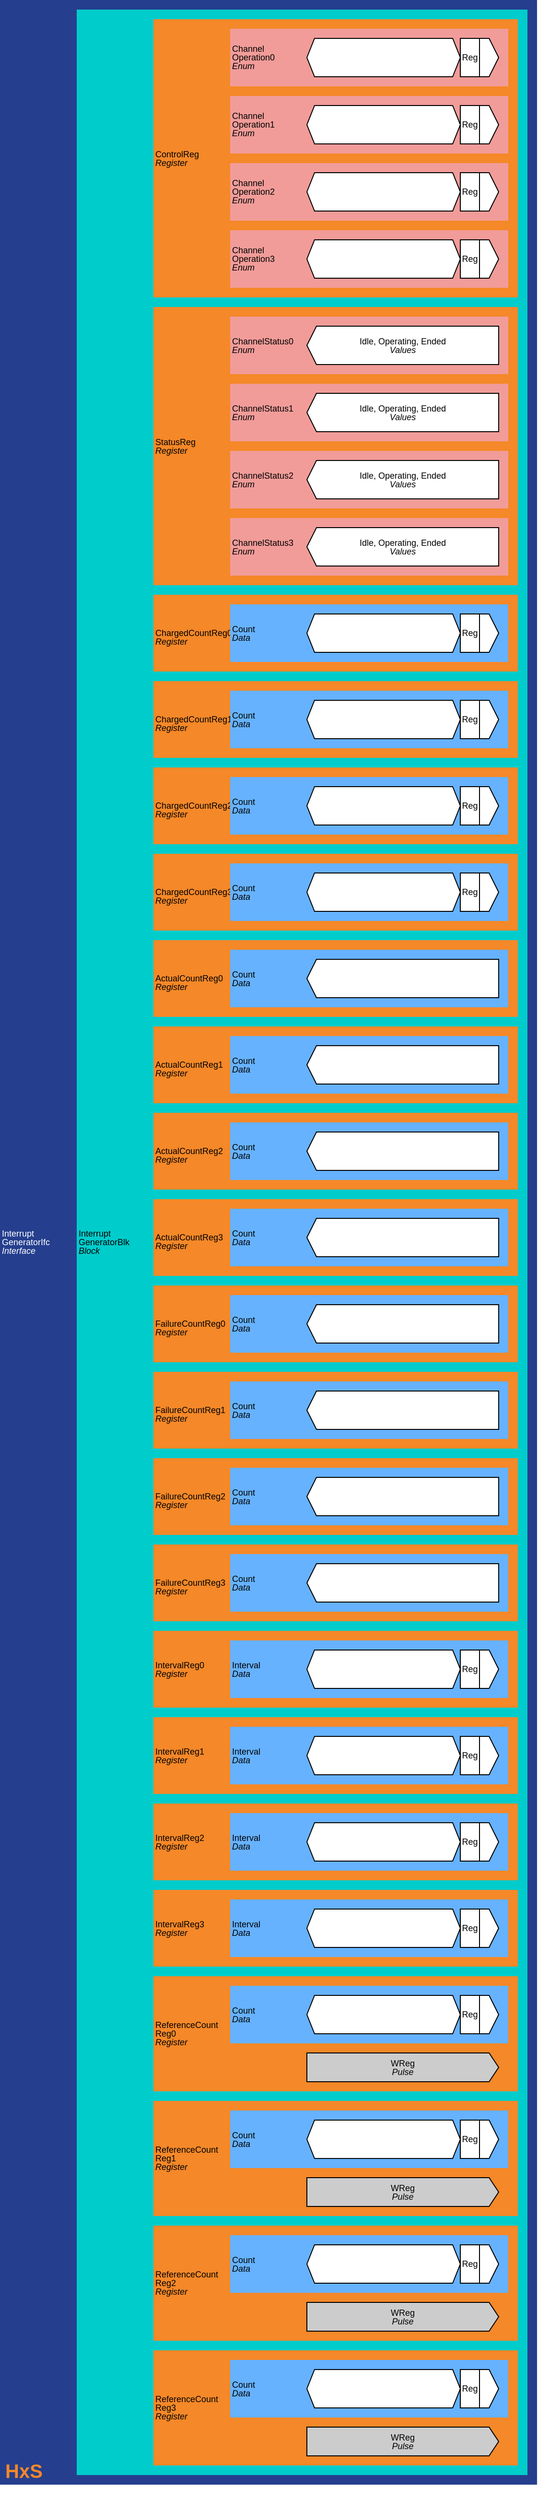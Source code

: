 <mxfile compressed="false" pages="6" type="device">
    <diagram id="7317f94b-2103-49f4-b628-38d8cbfc9b97" name="Complete">
        <mxGraphModel arrows="1" connect="1" fold="1" grid="1" gridSize="10" guides="1" math="0" page="1" pageScale="1" shadow="0" tooltips="1">
            <root>
                <mxCell id="0"/>
                <mxCell id="1" parent="0"/>
                <mxCell id="d8e1414c-5128-436c-be97-e2e9872694a1" parent="0" value="Foreground"/>
                <mxCell id="25eb58c4-1071-4154-b21f-3efae5d27fa6" parent="d8e1414c-5128-436c-be97-e2e9872694a1" style="rounded=0;whiteSpace=wrap;html=1;fillColor=#253F8E;fontSize=9;fontColor=#FFFFFF;align=left;strokeColor=none" value="&lt;p style=&quot;line-height: 100%;&quot;&gt;Interrupt&lt;br&gt;GeneratorIfc&lt;br&gt;&lt;i&gt;Interface&lt;/i&gt;&lt;/p&gt;" vertex="1">
                    <mxGeometry as="geometry" height="2590.0" width="560.0" x="10.0" y="10.0"/>
                </mxCell>
                <mxCell id="3ebf6ac8-461c-4577-bc8a-5187b81be5aa" parent="d8e1414c-5128-436c-be97-e2e9872694a1" style="rounded=0;whiteSpace=wrap;html=1;fillColor=#00CCCC;fontSize=9;fontColor=#000000;align=left;strokeColor=none" value="&lt;p style=&quot;line-height: 100%;&quot;&gt;Interrupt&lt;br&gt;GeneratorBlk&lt;br&gt;&lt;i&gt;Block&lt;/i&gt;&lt;/p&gt;" vertex="1">
                    <mxGeometry as="geometry" height="2570.0" width="470.0" x="90.0" y="20.0"/>
                </mxCell>
                <mxCell id="dbff1fe1-5973-425e-b3a2-71440327c50a" parent="d8e1414c-5128-436c-be97-e2e9872694a1" style="rounded=0;whiteSpace=wrap;html=1;fillColor=#F58828;fontSize=9;fontColor=#000000;align=left;strokeColor=none" value="&lt;p style=&quot;line-height: 100%;&quot;&gt;ControlReg&lt;br&gt;&lt;i&gt;Register&lt;/i&gt;&lt;/p&gt;" vertex="1">
                    <mxGeometry as="geometry" height="290.0" width="380.0" x="170.0" y="30.0"/>
                </mxCell>
                <mxCell id="dbe5c518-a173-4674-9043-bff1e2a763df" parent="d8e1414c-5128-436c-be97-e2e9872694a1" style="rounded=0;whiteSpace=wrap;html=1;fillColor=#F19C99;fontSize=9;fontColor=#000000;align=left;strokeColor=none" value="&lt;p style=&quot;line-height: 100%;&quot;&gt;Channel&lt;br&gt;Operation0&lt;br&gt;&lt;i&gt;Enum&lt;/i&gt;&lt;/p&gt;" vertex="1">
                    <mxGeometry as="geometry" height="60.0" width="290.0" x="250.0" y="40.0"/>
                </mxCell>
                <mxCell id="10c80626-9e91-4d74-badb-9c19df24aeed" parent="d8e1414c-5128-436c-be97-e2e9872694a1" style="fillColor=#FFFFFF;arrowSize=0.05;shape=doubleArrow;rounded=0;whiteSpace=wrap;html=1;fontSize=9;arrowWidth=1" value="&lt;p style=&quot;line-height: 100%;&quot;&gt;&lt;/p&gt;" vertex="1">
                    <mxGeometry as="geometry" height="40.0" width="160.0" x="330.0" y="50.0"/>
                </mxCell>
                <mxCell id="b8585fc9-e49e-47f2-bed1-a5e32580c99b" parent="d8e1414c-5128-436c-be97-e2e9872694a1" style="fillColor=#FFFFFF;rounded=0;whiteSpace=wrap;html=1;fontSize=9;arrowWidth=1" value="&lt;p style=&quot;line-height: 100%;&quot;&gt;Reg&lt;/p&gt;" vertex="1">
                    <mxGeometry as="geometry" height="40.0" width="20.0" x="490.0" y="50.0"/>
                </mxCell>
                <mxCell id="e7edf70b-edf5-43d8-88c9-c2ce8c50de46" parent="d8e1414c-5128-436c-be97-e2e9872694a1" style="fillColor=#FFFFFF;arrowSize=0.5;shape=singleArrow;rounded=0;whiteSpace=wrap;html=1;fontSize=9;arrowWidth=1" vertex="1">
                    <mxGeometry as="geometry" height="40.0" width="20.0" x="510.0" y="50.0"/>
                </mxCell>
                <mxCell id="795f5063-b4d9-4765-9fa5-50cd4f88c353" parent="d8e1414c-5128-436c-be97-e2e9872694a1" style="rounded=0;whiteSpace=wrap;html=1;fillColor=#F19C99;fontSize=9;fontColor=#000000;align=left;strokeColor=none" value="&lt;p style=&quot;line-height: 100%;&quot;&gt;Channel&lt;br&gt;Operation1&lt;br&gt;&lt;i&gt;Enum&lt;/i&gt;&lt;/p&gt;" vertex="1">
                    <mxGeometry as="geometry" height="60.0" width="290.0" x="250.0" y="110.0"/>
                </mxCell>
                <mxCell id="92e34af0-1f04-4d77-bb42-3423b5cf446a" parent="d8e1414c-5128-436c-be97-e2e9872694a1" style="fillColor=#FFFFFF;arrowSize=0.05;shape=doubleArrow;rounded=0;whiteSpace=wrap;html=1;fontSize=9;arrowWidth=1" value="&lt;p style=&quot;line-height: 100%;&quot;&gt;&lt;/p&gt;" vertex="1">
                    <mxGeometry as="geometry" height="40.0" width="160.0" x="330.0" y="120.0"/>
                </mxCell>
                <mxCell id="8825804d-6d5f-4785-81bb-d020bf2a4181" parent="d8e1414c-5128-436c-be97-e2e9872694a1" style="fillColor=#FFFFFF;rounded=0;whiteSpace=wrap;html=1;fontSize=9;arrowWidth=1" value="&lt;p style=&quot;line-height: 100%;&quot;&gt;Reg&lt;/p&gt;" vertex="1">
                    <mxGeometry as="geometry" height="40.0" width="20.0" x="490.0" y="120.0"/>
                </mxCell>
                <mxCell id="59a0d45c-d66e-41c6-a7f6-82dc22812750" parent="d8e1414c-5128-436c-be97-e2e9872694a1" style="fillColor=#FFFFFF;arrowSize=0.5;shape=singleArrow;rounded=0;whiteSpace=wrap;html=1;fontSize=9;arrowWidth=1" vertex="1">
                    <mxGeometry as="geometry" height="40.0" width="20.0" x="510.0" y="120.0"/>
                </mxCell>
                <mxCell id="11ed2e6b-90a8-4885-ae07-6927de9703af" parent="d8e1414c-5128-436c-be97-e2e9872694a1" style="rounded=0;whiteSpace=wrap;html=1;fillColor=#F19C99;fontSize=9;fontColor=#000000;align=left;strokeColor=none" value="&lt;p style=&quot;line-height: 100%;&quot;&gt;Channel&lt;br&gt;Operation2&lt;br&gt;&lt;i&gt;Enum&lt;/i&gt;&lt;/p&gt;" vertex="1">
                    <mxGeometry as="geometry" height="60.0" width="290.0" x="250.0" y="180.0"/>
                </mxCell>
                <mxCell id="123d1fe4-e17f-49a2-a661-8f46ce837159" parent="d8e1414c-5128-436c-be97-e2e9872694a1" style="fillColor=#FFFFFF;arrowSize=0.05;shape=doubleArrow;rounded=0;whiteSpace=wrap;html=1;fontSize=9;arrowWidth=1" value="&lt;p style=&quot;line-height: 100%;&quot;&gt;&lt;/p&gt;" vertex="1">
                    <mxGeometry as="geometry" height="40.0" width="160.0" x="330.0" y="190.0"/>
                </mxCell>
                <mxCell id="c9062396-1deb-4cf9-befe-d5abf2add9ff" parent="d8e1414c-5128-436c-be97-e2e9872694a1" style="fillColor=#FFFFFF;rounded=0;whiteSpace=wrap;html=1;fontSize=9;arrowWidth=1" value="&lt;p style=&quot;line-height: 100%;&quot;&gt;Reg&lt;/p&gt;" vertex="1">
                    <mxGeometry as="geometry" height="40.0" width="20.0" x="490.0" y="190.0"/>
                </mxCell>
                <mxCell id="28ee2886-e645-4f4f-92a7-52f21da5cb36" parent="d8e1414c-5128-436c-be97-e2e9872694a1" style="fillColor=#FFFFFF;arrowSize=0.5;shape=singleArrow;rounded=0;whiteSpace=wrap;html=1;fontSize=9;arrowWidth=1" vertex="1">
                    <mxGeometry as="geometry" height="40.0" width="20.0" x="510.0" y="190.0"/>
                </mxCell>
                <mxCell id="658de93e-2577-4f59-a467-bf0270b14966" parent="d8e1414c-5128-436c-be97-e2e9872694a1" style="rounded=0;whiteSpace=wrap;html=1;fillColor=#F19C99;fontSize=9;fontColor=#000000;align=left;strokeColor=none" value="&lt;p style=&quot;line-height: 100%;&quot;&gt;Channel&lt;br&gt;Operation3&lt;br&gt;&lt;i&gt;Enum&lt;/i&gt;&lt;/p&gt;" vertex="1">
                    <mxGeometry as="geometry" height="60.0" width="290.0" x="250.0" y="250.0"/>
                </mxCell>
                <mxCell id="ca1a8aa4-f30b-4f18-90f5-d29b8f95d400" parent="d8e1414c-5128-436c-be97-e2e9872694a1" style="fillColor=#FFFFFF;arrowSize=0.05;shape=doubleArrow;rounded=0;whiteSpace=wrap;html=1;fontSize=9;arrowWidth=1" value="&lt;p style=&quot;line-height: 100%;&quot;&gt;&lt;/p&gt;" vertex="1">
                    <mxGeometry as="geometry" height="40.0" width="160.0" x="330.0" y="260.0"/>
                </mxCell>
                <mxCell id="0f3c2903-cd95-45fd-8024-f1d7770a774e" parent="d8e1414c-5128-436c-be97-e2e9872694a1" style="fillColor=#FFFFFF;rounded=0;whiteSpace=wrap;html=1;fontSize=9;arrowWidth=1" value="&lt;p style=&quot;line-height: 100%;&quot;&gt;Reg&lt;/p&gt;" vertex="1">
                    <mxGeometry as="geometry" height="40.0" width="20.0" x="490.0" y="260.0"/>
                </mxCell>
                <mxCell id="924e8d55-bc84-442c-b3fe-54c40b759e6c" parent="d8e1414c-5128-436c-be97-e2e9872694a1" style="fillColor=#FFFFFF;arrowSize=0.5;shape=singleArrow;rounded=0;whiteSpace=wrap;html=1;fontSize=9;arrowWidth=1" vertex="1">
                    <mxGeometry as="geometry" height="40.0" width="20.0" x="510.0" y="260.0"/>
                </mxCell>
                <mxCell id="3425a059-bc35-4710-877d-2e0c36622745" parent="d8e1414c-5128-436c-be97-e2e9872694a1" style="rounded=0;whiteSpace=wrap;html=1;fillColor=#F58828;fontSize=9;fontColor=#000000;align=left;strokeColor=none" value="&lt;p style=&quot;line-height: 100%;&quot;&gt;StatusReg&lt;br&gt;&lt;i&gt;Register&lt;/i&gt;&lt;/p&gt;" vertex="1">
                    <mxGeometry as="geometry" height="290.0" width="380.0" x="170.0" y="330.0"/>
                </mxCell>
                <mxCell id="44555e2a-72e8-45dd-949f-17d619dc1a55" parent="d8e1414c-5128-436c-be97-e2e9872694a1" style="rounded=0;whiteSpace=wrap;html=1;fillColor=#F19C99;fontSize=9;fontColor=#000000;align=left;strokeColor=none" value="&lt;p style=&quot;line-height: 100%;&quot;&gt;ChannelStatus0&lt;br&gt;&lt;i&gt;Enum&lt;/i&gt;&lt;/p&gt;" vertex="1">
                    <mxGeometry as="geometry" height="60.0" width="290.0" x="250.0" y="340.0"/>
                </mxCell>
                <mxCell id="0630737d-dfaa-47b8-b363-e291eb7b76a5" parent="d8e1414c-5128-436c-be97-e2e9872694a1" style="fillColor=#FFFFFF;arrowSize=0.05;shape=singleArrow;direction=west;rounded=0;whiteSpace=wrap;html=1;fontSize=9;arrowWidth=1" value="&lt;p style=&quot;line-height: 100%;&quot;&gt;Idle, Operating, Ended&lt;br&gt;&lt;i&gt;Values&lt;/i&gt;&lt;/p&gt;" vertex="1">
                    <mxGeometry as="geometry" height="40.0" width="200.0" x="330.0" y="350.0"/>
                </mxCell>
                <mxCell id="be51e1f2-b5aa-4ce0-955a-0effd8fbe7e1" parent="d8e1414c-5128-436c-be97-e2e9872694a1" style="rounded=0;whiteSpace=wrap;html=1;fillColor=#F19C99;fontSize=9;fontColor=#000000;align=left;strokeColor=none" value="&lt;p style=&quot;line-height: 100%;&quot;&gt;ChannelStatus1&lt;br&gt;&lt;i&gt;Enum&lt;/i&gt;&lt;/p&gt;" vertex="1">
                    <mxGeometry as="geometry" height="60.0" width="290.0" x="250.0" y="410.0"/>
                </mxCell>
                <mxCell id="3b103cba-4b86-4a3a-baf6-194d843984b2" parent="d8e1414c-5128-436c-be97-e2e9872694a1" style="fillColor=#FFFFFF;arrowSize=0.05;shape=singleArrow;direction=west;rounded=0;whiteSpace=wrap;html=1;fontSize=9;arrowWidth=1" value="&lt;p style=&quot;line-height: 100%;&quot;&gt;Idle, Operating, Ended&lt;br&gt;&lt;i&gt;Values&lt;/i&gt;&lt;/p&gt;" vertex="1">
                    <mxGeometry as="geometry" height="40.0" width="200.0" x="330.0" y="420.0"/>
                </mxCell>
                <mxCell id="a24ecb6e-70e0-41d2-be4d-e3e4b32a9d55" parent="d8e1414c-5128-436c-be97-e2e9872694a1" style="rounded=0;whiteSpace=wrap;html=1;fillColor=#F19C99;fontSize=9;fontColor=#000000;align=left;strokeColor=none" value="&lt;p style=&quot;line-height: 100%;&quot;&gt;ChannelStatus2&lt;br&gt;&lt;i&gt;Enum&lt;/i&gt;&lt;/p&gt;" vertex="1">
                    <mxGeometry as="geometry" height="60.0" width="290.0" x="250.0" y="480.0"/>
                </mxCell>
                <mxCell id="0d52455f-889a-4c7f-b5d8-fa2710c50ca9" parent="d8e1414c-5128-436c-be97-e2e9872694a1" style="fillColor=#FFFFFF;arrowSize=0.05;shape=singleArrow;direction=west;rounded=0;whiteSpace=wrap;html=1;fontSize=9;arrowWidth=1" value="&lt;p style=&quot;line-height: 100%;&quot;&gt;Idle, Operating, Ended&lt;br&gt;&lt;i&gt;Values&lt;/i&gt;&lt;/p&gt;" vertex="1">
                    <mxGeometry as="geometry" height="40.0" width="200.0" x="330.0" y="490.0"/>
                </mxCell>
                <mxCell id="3bb71de9-863d-4dde-8e99-ad66ecd52972" parent="d8e1414c-5128-436c-be97-e2e9872694a1" style="rounded=0;whiteSpace=wrap;html=1;fillColor=#F19C99;fontSize=9;fontColor=#000000;align=left;strokeColor=none" value="&lt;p style=&quot;line-height: 100%;&quot;&gt;ChannelStatus3&lt;br&gt;&lt;i&gt;Enum&lt;/i&gt;&lt;/p&gt;" vertex="1">
                    <mxGeometry as="geometry" height="60.0" width="290.0" x="250.0" y="550.0"/>
                </mxCell>
                <mxCell id="16638309-90c2-4978-9c3a-2d0bf844a732" parent="d8e1414c-5128-436c-be97-e2e9872694a1" style="fillColor=#FFFFFF;arrowSize=0.05;shape=singleArrow;direction=west;rounded=0;whiteSpace=wrap;html=1;fontSize=9;arrowWidth=1" value="&lt;p style=&quot;line-height: 100%;&quot;&gt;Idle, Operating, Ended&lt;br&gt;&lt;i&gt;Values&lt;/i&gt;&lt;/p&gt;" vertex="1">
                    <mxGeometry as="geometry" height="40.0" width="200.0" x="330.0" y="560.0"/>
                </mxCell>
                <mxCell id="344b16b2-5df6-4a3e-8c1e-835426c3fca7" parent="d8e1414c-5128-436c-be97-e2e9872694a1" style="rounded=0;whiteSpace=wrap;html=1;fillColor=#F58828;fontSize=9;fontColor=#000000;align=left;strokeColor=none" value="&lt;p style=&quot;line-height: 100%;&quot;&gt;&lt;br&gt;ChargedCountReg0&lt;br&gt;&lt;i&gt;Register&lt;/i&gt;&lt;/p&gt;" vertex="1">
                    <mxGeometry as="geometry" height="80.0" width="380.0" x="170.0" y="630.0"/>
                </mxCell>
                <mxCell id="eb9ff504-4cb1-460e-9d18-9922066897f7" parent="d8e1414c-5128-436c-be97-e2e9872694a1" style="rounded=0;whiteSpace=wrap;html=1;fillColor=#66B2FF;fontSize=9;fontColor=#000000;align=left;strokeColor=none" value="&lt;p style=&quot;line-height: 100%;&quot;&gt;Count&lt;br&gt;&lt;i&gt;Data&lt;/i&gt;&lt;/p&gt;" vertex="1">
                    <mxGeometry as="geometry" height="60.0" width="290.0" x="250.0" y="640.0"/>
                </mxCell>
                <mxCell id="4f46afcb-2be7-41af-8e73-a7b4f5f17c37" parent="d8e1414c-5128-436c-be97-e2e9872694a1" style="fillColor=#FFFFFF;arrowSize=0.05;shape=doubleArrow;rounded=0;whiteSpace=wrap;html=1;fontSize=9;arrowWidth=1" value="&lt;p style=&quot;line-height: 100%;&quot;&gt;&lt;/p&gt;" vertex="1">
                    <mxGeometry as="geometry" height="40.0" width="160.0" x="330.0" y="650.0"/>
                </mxCell>
                <mxCell id="d612b482-0556-4eb0-bbc2-b89fe99c3dd1" parent="d8e1414c-5128-436c-be97-e2e9872694a1" style="fillColor=#FFFFFF;rounded=0;whiteSpace=wrap;html=1;fontSize=9;arrowWidth=1" value="&lt;p style=&quot;line-height: 100%;&quot;&gt;Reg&lt;/p&gt;" vertex="1">
                    <mxGeometry as="geometry" height="40.0" width="20.0" x="490.0" y="650.0"/>
                </mxCell>
                <mxCell id="dc5b6ff5-8d8a-4262-a27f-514ecf867f24" parent="d8e1414c-5128-436c-be97-e2e9872694a1" style="fillColor=#FFFFFF;arrowSize=0.5;shape=singleArrow;rounded=0;whiteSpace=wrap;html=1;fontSize=9;arrowWidth=1" vertex="1">
                    <mxGeometry as="geometry" height="40.0" width="20.0" x="510.0" y="650.0"/>
                </mxCell>
                <mxCell id="2fc895e8-6bb2-43fe-bee0-cf8c6e8a0132" parent="d8e1414c-5128-436c-be97-e2e9872694a1" style="rounded=0;whiteSpace=wrap;html=1;fillColor=#F58828;fontSize=9;fontColor=#000000;align=left;strokeColor=none" value="&lt;p style=&quot;line-height: 100%;&quot;&gt;&lt;br&gt;ChargedCountReg1&lt;br&gt;&lt;i&gt;Register&lt;/i&gt;&lt;/p&gt;" vertex="1">
                    <mxGeometry as="geometry" height="80.0" width="380.0" x="170.0" y="720.0"/>
                </mxCell>
                <mxCell id="256fa6fc-dc7d-4a11-a7d5-ffb4ba43dadc" parent="d8e1414c-5128-436c-be97-e2e9872694a1" style="rounded=0;whiteSpace=wrap;html=1;fillColor=#66B2FF;fontSize=9;fontColor=#000000;align=left;strokeColor=none" value="&lt;p style=&quot;line-height: 100%;&quot;&gt;Count&lt;br&gt;&lt;i&gt;Data&lt;/i&gt;&lt;/p&gt;" vertex="1">
                    <mxGeometry as="geometry" height="60.0" width="290.0" x="250.0" y="730.0"/>
                </mxCell>
                <mxCell id="404100d4-eb2c-47f0-9389-663aca9079c9" parent="d8e1414c-5128-436c-be97-e2e9872694a1" style="fillColor=#FFFFFF;arrowSize=0.05;shape=doubleArrow;rounded=0;whiteSpace=wrap;html=1;fontSize=9;arrowWidth=1" value="&lt;p style=&quot;line-height: 100%;&quot;&gt;&lt;/p&gt;" vertex="1">
                    <mxGeometry as="geometry" height="40.0" width="160.0" x="330.0" y="740.0"/>
                </mxCell>
                <mxCell id="5570e0f9-7315-47b3-9774-9962e28c94d5" parent="d8e1414c-5128-436c-be97-e2e9872694a1" style="fillColor=#FFFFFF;rounded=0;whiteSpace=wrap;html=1;fontSize=9;arrowWidth=1" value="&lt;p style=&quot;line-height: 100%;&quot;&gt;Reg&lt;/p&gt;" vertex="1">
                    <mxGeometry as="geometry" height="40.0" width="20.0" x="490.0" y="740.0"/>
                </mxCell>
                <mxCell id="7c37c7ac-a5c7-4f6c-9349-6ac5424a2437" parent="d8e1414c-5128-436c-be97-e2e9872694a1" style="fillColor=#FFFFFF;arrowSize=0.5;shape=singleArrow;rounded=0;whiteSpace=wrap;html=1;fontSize=9;arrowWidth=1" vertex="1">
                    <mxGeometry as="geometry" height="40.0" width="20.0" x="510.0" y="740.0"/>
                </mxCell>
                <mxCell id="f9607981-bc9b-4907-bfa6-037c9ecdc74b" parent="d8e1414c-5128-436c-be97-e2e9872694a1" style="rounded=0;whiteSpace=wrap;html=1;fillColor=#F58828;fontSize=9;fontColor=#000000;align=left;strokeColor=none" value="&lt;p style=&quot;line-height: 100%;&quot;&gt;&lt;br&gt;ChargedCountReg2&lt;br&gt;&lt;i&gt;Register&lt;/i&gt;&lt;/p&gt;" vertex="1">
                    <mxGeometry as="geometry" height="80.0" width="380.0" x="170.0" y="810.0"/>
                </mxCell>
                <mxCell id="a9b78de6-411e-43ce-8de2-de5cb31c8a23" parent="d8e1414c-5128-436c-be97-e2e9872694a1" style="rounded=0;whiteSpace=wrap;html=1;fillColor=#66B2FF;fontSize=9;fontColor=#000000;align=left;strokeColor=none" value="&lt;p style=&quot;line-height: 100%;&quot;&gt;Count&lt;br&gt;&lt;i&gt;Data&lt;/i&gt;&lt;/p&gt;" vertex="1">
                    <mxGeometry as="geometry" height="60.0" width="290.0" x="250.0" y="820.0"/>
                </mxCell>
                <mxCell id="3a06a77a-d6cf-4f30-97fd-4fa0097b5a5f" parent="d8e1414c-5128-436c-be97-e2e9872694a1" style="fillColor=#FFFFFF;arrowSize=0.05;shape=doubleArrow;rounded=0;whiteSpace=wrap;html=1;fontSize=9;arrowWidth=1" value="&lt;p style=&quot;line-height: 100%;&quot;&gt;&lt;/p&gt;" vertex="1">
                    <mxGeometry as="geometry" height="40.0" width="160.0" x="330.0" y="830.0"/>
                </mxCell>
                <mxCell id="a2c35c44-5b42-41c8-92f6-23f1d34a22ee" parent="d8e1414c-5128-436c-be97-e2e9872694a1" style="fillColor=#FFFFFF;rounded=0;whiteSpace=wrap;html=1;fontSize=9;arrowWidth=1" value="&lt;p style=&quot;line-height: 100%;&quot;&gt;Reg&lt;/p&gt;" vertex="1">
                    <mxGeometry as="geometry" height="40.0" width="20.0" x="490.0" y="830.0"/>
                </mxCell>
                <mxCell id="f586c0a8-05e8-4fef-a43d-bd94a6324a8e" parent="d8e1414c-5128-436c-be97-e2e9872694a1" style="fillColor=#FFFFFF;arrowSize=0.5;shape=singleArrow;rounded=0;whiteSpace=wrap;html=1;fontSize=9;arrowWidth=1" vertex="1">
                    <mxGeometry as="geometry" height="40.0" width="20.0" x="510.0" y="830.0"/>
                </mxCell>
                <mxCell id="66c6d5c7-03b5-434f-826f-26ce66fff475" parent="d8e1414c-5128-436c-be97-e2e9872694a1" style="rounded=0;whiteSpace=wrap;html=1;fillColor=#F58828;fontSize=9;fontColor=#000000;align=left;strokeColor=none" value="&lt;p style=&quot;line-height: 100%;&quot;&gt;&lt;br&gt;ChargedCountReg3&lt;br&gt;&lt;i&gt;Register&lt;/i&gt;&lt;/p&gt;" vertex="1">
                    <mxGeometry as="geometry" height="80.0" width="380.0" x="170.0" y="900.0"/>
                </mxCell>
                <mxCell id="623c178c-42f7-45c3-82a8-06b1d3c9e322" parent="d8e1414c-5128-436c-be97-e2e9872694a1" style="rounded=0;whiteSpace=wrap;html=1;fillColor=#66B2FF;fontSize=9;fontColor=#000000;align=left;strokeColor=none" value="&lt;p style=&quot;line-height: 100%;&quot;&gt;Count&lt;br&gt;&lt;i&gt;Data&lt;/i&gt;&lt;/p&gt;" vertex="1">
                    <mxGeometry as="geometry" height="60.0" width="290.0" x="250.0" y="910.0"/>
                </mxCell>
                <mxCell id="dd11029b-684f-4f21-b2bc-cbf246baff57" parent="d8e1414c-5128-436c-be97-e2e9872694a1" style="fillColor=#FFFFFF;arrowSize=0.05;shape=doubleArrow;rounded=0;whiteSpace=wrap;html=1;fontSize=9;arrowWidth=1" value="&lt;p style=&quot;line-height: 100%;&quot;&gt;&lt;/p&gt;" vertex="1">
                    <mxGeometry as="geometry" height="40.0" width="160.0" x="330.0" y="920.0"/>
                </mxCell>
                <mxCell id="4f908bc1-4c37-410a-9366-00e9c2669d68" parent="d8e1414c-5128-436c-be97-e2e9872694a1" style="fillColor=#FFFFFF;rounded=0;whiteSpace=wrap;html=1;fontSize=9;arrowWidth=1" value="&lt;p style=&quot;line-height: 100%;&quot;&gt;Reg&lt;/p&gt;" vertex="1">
                    <mxGeometry as="geometry" height="40.0" width="20.0" x="490.0" y="920.0"/>
                </mxCell>
                <mxCell id="39a0c596-9a3c-4b2f-8a4b-5577ab1c8b79" parent="d8e1414c-5128-436c-be97-e2e9872694a1" style="fillColor=#FFFFFF;arrowSize=0.5;shape=singleArrow;rounded=0;whiteSpace=wrap;html=1;fontSize=9;arrowWidth=1" vertex="1">
                    <mxGeometry as="geometry" height="40.0" width="20.0" x="510.0" y="920.0"/>
                </mxCell>
                <mxCell id="14e67647-f488-4d6d-8c26-d8d996cc5854" parent="d8e1414c-5128-436c-be97-e2e9872694a1" style="rounded=0;whiteSpace=wrap;html=1;fillColor=#F58828;fontSize=9;fontColor=#000000;align=left;strokeColor=none" value="&lt;p style=&quot;line-height: 100%;&quot;&gt;&lt;br&gt;ActualCountReg0&lt;br&gt;&lt;i&gt;Register&lt;/i&gt;&lt;/p&gt;" vertex="1">
                    <mxGeometry as="geometry" height="80.0" width="380.0" x="170.0" y="990.0"/>
                </mxCell>
                <mxCell id="55e0d926-0a3b-44d0-ba0a-fe07a89586bc" parent="d8e1414c-5128-436c-be97-e2e9872694a1" style="rounded=0;whiteSpace=wrap;html=1;fillColor=#66B2FF;fontSize=9;fontColor=#000000;align=left;strokeColor=none" value="&lt;p style=&quot;line-height: 100%;&quot;&gt;Count&lt;br&gt;&lt;i&gt;Data&lt;/i&gt;&lt;/p&gt;" vertex="1">
                    <mxGeometry as="geometry" height="60.0" width="290.0" x="250.0" y="1000.0"/>
                </mxCell>
                <mxCell id="5aa314dd-ca5e-4f9c-bdf7-3aad19c1cd38" parent="d8e1414c-5128-436c-be97-e2e9872694a1" style="fillColor=#FFFFFF;arrowSize=0.05;shape=singleArrow;direction=west;rounded=0;whiteSpace=wrap;html=1;fontSize=9;arrowWidth=1" value="&lt;p style=&quot;line-height: 100%;&quot;&gt;&lt;/p&gt;" vertex="1">
                    <mxGeometry as="geometry" height="40.0" width="200.0" x="330.0" y="1010.0"/>
                </mxCell>
                <mxCell id="f329c839-bea8-47dc-9bc3-14a51bd17e96" parent="d8e1414c-5128-436c-be97-e2e9872694a1" style="rounded=0;whiteSpace=wrap;html=1;fillColor=#F58828;fontSize=9;fontColor=#000000;align=left;strokeColor=none" value="&lt;p style=&quot;line-height: 100%;&quot;&gt;&lt;br&gt;ActualCountReg1&lt;br&gt;&lt;i&gt;Register&lt;/i&gt;&lt;/p&gt;" vertex="1">
                    <mxGeometry as="geometry" height="80.0" width="380.0" x="170.0" y="1080.0"/>
                </mxCell>
                <mxCell id="141ef608-28f3-4af3-a9ed-4c0262c81093" parent="d8e1414c-5128-436c-be97-e2e9872694a1" style="rounded=0;whiteSpace=wrap;html=1;fillColor=#66B2FF;fontSize=9;fontColor=#000000;align=left;strokeColor=none" value="&lt;p style=&quot;line-height: 100%;&quot;&gt;Count&lt;br&gt;&lt;i&gt;Data&lt;/i&gt;&lt;/p&gt;" vertex="1">
                    <mxGeometry as="geometry" height="60.0" width="290.0" x="250.0" y="1090.0"/>
                </mxCell>
                <mxCell id="ccb677ed-0434-49f9-8b7b-0155b7a7a073" parent="d8e1414c-5128-436c-be97-e2e9872694a1" style="fillColor=#FFFFFF;arrowSize=0.05;shape=singleArrow;direction=west;rounded=0;whiteSpace=wrap;html=1;fontSize=9;arrowWidth=1" value="&lt;p style=&quot;line-height: 100%;&quot;&gt;&lt;/p&gt;" vertex="1">
                    <mxGeometry as="geometry" height="40.0" width="200.0" x="330.0" y="1100.0"/>
                </mxCell>
                <mxCell id="5ee36d44-85c5-48a1-bd12-38c241b09517" parent="d8e1414c-5128-436c-be97-e2e9872694a1" style="rounded=0;whiteSpace=wrap;html=1;fillColor=#F58828;fontSize=9;fontColor=#000000;align=left;strokeColor=none" value="&lt;p style=&quot;line-height: 100%;&quot;&gt;&lt;br&gt;ActualCountReg2&lt;br&gt;&lt;i&gt;Register&lt;/i&gt;&lt;/p&gt;" vertex="1">
                    <mxGeometry as="geometry" height="80.0" width="380.0" x="170.0" y="1170.0"/>
                </mxCell>
                <mxCell id="db3ac652-8cb0-4344-a143-5f3ee19966b6" parent="d8e1414c-5128-436c-be97-e2e9872694a1" style="rounded=0;whiteSpace=wrap;html=1;fillColor=#66B2FF;fontSize=9;fontColor=#000000;align=left;strokeColor=none" value="&lt;p style=&quot;line-height: 100%;&quot;&gt;Count&lt;br&gt;&lt;i&gt;Data&lt;/i&gt;&lt;/p&gt;" vertex="1">
                    <mxGeometry as="geometry" height="60.0" width="290.0" x="250.0" y="1180.0"/>
                </mxCell>
                <mxCell id="3daf9b46-2c1d-4e21-822e-86162a6d127e" parent="d8e1414c-5128-436c-be97-e2e9872694a1" style="fillColor=#FFFFFF;arrowSize=0.05;shape=singleArrow;direction=west;rounded=0;whiteSpace=wrap;html=1;fontSize=9;arrowWidth=1" value="&lt;p style=&quot;line-height: 100%;&quot;&gt;&lt;/p&gt;" vertex="1">
                    <mxGeometry as="geometry" height="40.0" width="200.0" x="330.0" y="1190.0"/>
                </mxCell>
                <mxCell id="a4c842f9-3062-4a73-90db-155b518b5fd0" parent="d8e1414c-5128-436c-be97-e2e9872694a1" style="rounded=0;whiteSpace=wrap;html=1;fillColor=#F58828;fontSize=9;fontColor=#000000;align=left;strokeColor=none" value="&lt;p style=&quot;line-height: 100%;&quot;&gt;&lt;br&gt;ActualCountReg3&lt;br&gt;&lt;i&gt;Register&lt;/i&gt;&lt;/p&gt;" vertex="1">
                    <mxGeometry as="geometry" height="80.0" width="380.0" x="170.0" y="1260.0"/>
                </mxCell>
                <mxCell id="cf3ad3c2-bcc4-4abd-939b-5917b5ead418" parent="d8e1414c-5128-436c-be97-e2e9872694a1" style="rounded=0;whiteSpace=wrap;html=1;fillColor=#66B2FF;fontSize=9;fontColor=#000000;align=left;strokeColor=none" value="&lt;p style=&quot;line-height: 100%;&quot;&gt;Count&lt;br&gt;&lt;i&gt;Data&lt;/i&gt;&lt;/p&gt;" vertex="1">
                    <mxGeometry as="geometry" height="60.0" width="290.0" x="250.0" y="1270.0"/>
                </mxCell>
                <mxCell id="b292b846-df05-42b1-8690-806d0d720ad0" parent="d8e1414c-5128-436c-be97-e2e9872694a1" style="fillColor=#FFFFFF;arrowSize=0.05;shape=singleArrow;direction=west;rounded=0;whiteSpace=wrap;html=1;fontSize=9;arrowWidth=1" value="&lt;p style=&quot;line-height: 100%;&quot;&gt;&lt;/p&gt;" vertex="1">
                    <mxGeometry as="geometry" height="40.0" width="200.0" x="330.0" y="1280.0"/>
                </mxCell>
                <mxCell id="5915aa73-bc8b-4a2a-8fc2-27593fdfdc25" parent="d8e1414c-5128-436c-be97-e2e9872694a1" style="rounded=0;whiteSpace=wrap;html=1;fillColor=#F58828;fontSize=9;fontColor=#000000;align=left;strokeColor=none" value="&lt;p style=&quot;line-height: 100%;&quot;&gt;&lt;br&gt;FailureCountReg0&lt;br&gt;&lt;i&gt;Register&lt;/i&gt;&lt;/p&gt;" vertex="1">
                    <mxGeometry as="geometry" height="80.0" width="380.0" x="170.0" y="1350.0"/>
                </mxCell>
                <mxCell id="2ce15e5a-091e-4f82-88fc-06dc6c09e2d9" parent="d8e1414c-5128-436c-be97-e2e9872694a1" style="rounded=0;whiteSpace=wrap;html=1;fillColor=#66B2FF;fontSize=9;fontColor=#000000;align=left;strokeColor=none" value="&lt;p style=&quot;line-height: 100%;&quot;&gt;Count&lt;br&gt;&lt;i&gt;Data&lt;/i&gt;&lt;/p&gt;" vertex="1">
                    <mxGeometry as="geometry" height="60.0" width="290.0" x="250.0" y="1360.0"/>
                </mxCell>
                <mxCell id="c96c3dfe-d633-4a3c-ab9f-af9d42062da4" parent="d8e1414c-5128-436c-be97-e2e9872694a1" style="fillColor=#FFFFFF;arrowSize=0.05;shape=singleArrow;direction=west;rounded=0;whiteSpace=wrap;html=1;fontSize=9;arrowWidth=1" value="&lt;p style=&quot;line-height: 100%;&quot;&gt;&lt;/p&gt;" vertex="1">
                    <mxGeometry as="geometry" height="40.0" width="200.0" x="330.0" y="1370.0"/>
                </mxCell>
                <mxCell id="5567f246-755c-41cb-b654-127ddc903b8d" parent="d8e1414c-5128-436c-be97-e2e9872694a1" style="rounded=0;whiteSpace=wrap;html=1;fillColor=#F58828;fontSize=9;fontColor=#000000;align=left;strokeColor=none" value="&lt;p style=&quot;line-height: 100%;&quot;&gt;&lt;br&gt;FailureCountReg1&lt;br&gt;&lt;i&gt;Register&lt;/i&gt;&lt;/p&gt;" vertex="1">
                    <mxGeometry as="geometry" height="80.0" width="380.0" x="170.0" y="1440.0"/>
                </mxCell>
                <mxCell id="99e40f97-ee78-45aa-8574-7bd10e96f655" parent="d8e1414c-5128-436c-be97-e2e9872694a1" style="rounded=0;whiteSpace=wrap;html=1;fillColor=#66B2FF;fontSize=9;fontColor=#000000;align=left;strokeColor=none" value="&lt;p style=&quot;line-height: 100%;&quot;&gt;Count&lt;br&gt;&lt;i&gt;Data&lt;/i&gt;&lt;/p&gt;" vertex="1">
                    <mxGeometry as="geometry" height="60.0" width="290.0" x="250.0" y="1450.0"/>
                </mxCell>
                <mxCell id="97ca85fa-faf9-463b-84c9-c8238ef1e56e" parent="d8e1414c-5128-436c-be97-e2e9872694a1" style="fillColor=#FFFFFF;arrowSize=0.05;shape=singleArrow;direction=west;rounded=0;whiteSpace=wrap;html=1;fontSize=9;arrowWidth=1" value="&lt;p style=&quot;line-height: 100%;&quot;&gt;&lt;/p&gt;" vertex="1">
                    <mxGeometry as="geometry" height="40.0" width="200.0" x="330.0" y="1460.0"/>
                </mxCell>
                <mxCell id="68c942a8-2a82-4d2a-98cd-f431b92b27e2" parent="d8e1414c-5128-436c-be97-e2e9872694a1" style="rounded=0;whiteSpace=wrap;html=1;fillColor=#F58828;fontSize=9;fontColor=#000000;align=left;strokeColor=none" value="&lt;p style=&quot;line-height: 100%;&quot;&gt;&lt;br&gt;FailureCountReg2&lt;br&gt;&lt;i&gt;Register&lt;/i&gt;&lt;/p&gt;" vertex="1">
                    <mxGeometry as="geometry" height="80.0" width="380.0" x="170.0" y="1530.0"/>
                </mxCell>
                <mxCell id="ffd4abb6-1542-4d88-9529-e993d033cd0a" parent="d8e1414c-5128-436c-be97-e2e9872694a1" style="rounded=0;whiteSpace=wrap;html=1;fillColor=#66B2FF;fontSize=9;fontColor=#000000;align=left;strokeColor=none" value="&lt;p style=&quot;line-height: 100%;&quot;&gt;Count&lt;br&gt;&lt;i&gt;Data&lt;/i&gt;&lt;/p&gt;" vertex="1">
                    <mxGeometry as="geometry" height="60.0" width="290.0" x="250.0" y="1540.0"/>
                </mxCell>
                <mxCell id="f132cd9e-98a5-4506-a66e-42b94eb7f45e" parent="d8e1414c-5128-436c-be97-e2e9872694a1" style="fillColor=#FFFFFF;arrowSize=0.05;shape=singleArrow;direction=west;rounded=0;whiteSpace=wrap;html=1;fontSize=9;arrowWidth=1" value="&lt;p style=&quot;line-height: 100%;&quot;&gt;&lt;/p&gt;" vertex="1">
                    <mxGeometry as="geometry" height="40.0" width="200.0" x="330.0" y="1550.0"/>
                </mxCell>
                <mxCell id="1a248174-2e3d-45a7-be11-df5417c4ffc2" parent="d8e1414c-5128-436c-be97-e2e9872694a1" style="rounded=0;whiteSpace=wrap;html=1;fillColor=#F58828;fontSize=9;fontColor=#000000;align=left;strokeColor=none" value="&lt;p style=&quot;line-height: 100%;&quot;&gt;&lt;br&gt;FailureCountReg3&lt;br&gt;&lt;i&gt;Register&lt;/i&gt;&lt;/p&gt;" vertex="1">
                    <mxGeometry as="geometry" height="80.0" width="380.0" x="170.0" y="1620.0"/>
                </mxCell>
                <mxCell id="af8e1149-e248-44ee-8bf9-f9939b80a7dd" parent="d8e1414c-5128-436c-be97-e2e9872694a1" style="rounded=0;whiteSpace=wrap;html=1;fillColor=#66B2FF;fontSize=9;fontColor=#000000;align=left;strokeColor=none" value="&lt;p style=&quot;line-height: 100%;&quot;&gt;Count&lt;br&gt;&lt;i&gt;Data&lt;/i&gt;&lt;/p&gt;" vertex="1">
                    <mxGeometry as="geometry" height="60.0" width="290.0" x="250.0" y="1630.0"/>
                </mxCell>
                <mxCell id="4057a352-675c-4d4f-904e-1befca5ea6b3" parent="d8e1414c-5128-436c-be97-e2e9872694a1" style="fillColor=#FFFFFF;arrowSize=0.05;shape=singleArrow;direction=west;rounded=0;whiteSpace=wrap;html=1;fontSize=9;arrowWidth=1" value="&lt;p style=&quot;line-height: 100%;&quot;&gt;&lt;/p&gt;" vertex="1">
                    <mxGeometry as="geometry" height="40.0" width="200.0" x="330.0" y="1640.0"/>
                </mxCell>
                <mxCell id="2c794b21-62eb-4ef1-84e7-c6742d138aae" parent="d8e1414c-5128-436c-be97-e2e9872694a1" style="rounded=0;whiteSpace=wrap;html=1;fillColor=#F58828;fontSize=9;fontColor=#000000;align=left;strokeColor=none" value="&lt;p style=&quot;line-height: 100%;&quot;&gt;IntervalReg0&lt;br&gt;&lt;i&gt;Register&lt;/i&gt;&lt;/p&gt;" vertex="1">
                    <mxGeometry as="geometry" height="80.0" width="380.0" x="170.0" y="1710.0"/>
                </mxCell>
                <mxCell id="8b5ee4de-967e-4bb0-bec3-66a35c9cdbf5" parent="d8e1414c-5128-436c-be97-e2e9872694a1" style="rounded=0;whiteSpace=wrap;html=1;fillColor=#66B2FF;fontSize=9;fontColor=#000000;align=left;strokeColor=none" value="&lt;p style=&quot;line-height: 100%;&quot;&gt;Interval&lt;br&gt;&lt;i&gt;Data&lt;/i&gt;&lt;/p&gt;" vertex="1">
                    <mxGeometry as="geometry" height="60.0" width="290.0" x="250.0" y="1720.0"/>
                </mxCell>
                <mxCell id="8c16d34f-7a84-43c6-af91-856642d855ae" parent="d8e1414c-5128-436c-be97-e2e9872694a1" style="fillColor=#FFFFFF;arrowSize=0.05;shape=doubleArrow;rounded=0;whiteSpace=wrap;html=1;fontSize=9;arrowWidth=1" value="&lt;p style=&quot;line-height: 100%;&quot;&gt;&lt;/p&gt;" vertex="1">
                    <mxGeometry as="geometry" height="40.0" width="160.0" x="330.0" y="1730.0"/>
                </mxCell>
                <mxCell id="a06938e1-c0be-4a41-938c-33cb525de3d7" parent="d8e1414c-5128-436c-be97-e2e9872694a1" style="fillColor=#FFFFFF;rounded=0;whiteSpace=wrap;html=1;fontSize=9;arrowWidth=1" value="&lt;p style=&quot;line-height: 100%;&quot;&gt;Reg&lt;/p&gt;" vertex="1">
                    <mxGeometry as="geometry" height="40.0" width="20.0" x="490.0" y="1730.0"/>
                </mxCell>
                <mxCell id="c3db42b9-cceb-44f2-93fe-aa1fb1c55c3d" parent="d8e1414c-5128-436c-be97-e2e9872694a1" style="fillColor=#FFFFFF;arrowSize=0.5;shape=singleArrow;rounded=0;whiteSpace=wrap;html=1;fontSize=9;arrowWidth=1" vertex="1">
                    <mxGeometry as="geometry" height="40.0" width="20.0" x="510.0" y="1730.0"/>
                </mxCell>
                <mxCell id="f03f5e21-e091-447a-8a4f-1e3221a36ca8" parent="d8e1414c-5128-436c-be97-e2e9872694a1" style="rounded=0;whiteSpace=wrap;html=1;fillColor=#F58828;fontSize=9;fontColor=#000000;align=left;strokeColor=none" value="&lt;p style=&quot;line-height: 100%;&quot;&gt;IntervalReg1&lt;br&gt;&lt;i&gt;Register&lt;/i&gt;&lt;/p&gt;" vertex="1">
                    <mxGeometry as="geometry" height="80.0" width="380.0" x="170.0" y="1800.0"/>
                </mxCell>
                <mxCell id="2a18663a-77e7-4733-8239-9766c8d5807b" parent="d8e1414c-5128-436c-be97-e2e9872694a1" style="rounded=0;whiteSpace=wrap;html=1;fillColor=#66B2FF;fontSize=9;fontColor=#000000;align=left;strokeColor=none" value="&lt;p style=&quot;line-height: 100%;&quot;&gt;Interval&lt;br&gt;&lt;i&gt;Data&lt;/i&gt;&lt;/p&gt;" vertex="1">
                    <mxGeometry as="geometry" height="60.0" width="290.0" x="250.0" y="1810.0"/>
                </mxCell>
                <mxCell id="dd9000b6-e2d0-41c3-b4f1-f9f8eb66d807" parent="d8e1414c-5128-436c-be97-e2e9872694a1" style="fillColor=#FFFFFF;arrowSize=0.05;shape=doubleArrow;rounded=0;whiteSpace=wrap;html=1;fontSize=9;arrowWidth=1" value="&lt;p style=&quot;line-height: 100%;&quot;&gt;&lt;/p&gt;" vertex="1">
                    <mxGeometry as="geometry" height="40.0" width="160.0" x="330.0" y="1820.0"/>
                </mxCell>
                <mxCell id="65d99004-7eb3-428c-8a71-5d91c72bbd27" parent="d8e1414c-5128-436c-be97-e2e9872694a1" style="fillColor=#FFFFFF;rounded=0;whiteSpace=wrap;html=1;fontSize=9;arrowWidth=1" value="&lt;p style=&quot;line-height: 100%;&quot;&gt;Reg&lt;/p&gt;" vertex="1">
                    <mxGeometry as="geometry" height="40.0" width="20.0" x="490.0" y="1820.0"/>
                </mxCell>
                <mxCell id="a9d174d6-7869-41ae-8100-4bdafeee9769" parent="d8e1414c-5128-436c-be97-e2e9872694a1" style="fillColor=#FFFFFF;arrowSize=0.5;shape=singleArrow;rounded=0;whiteSpace=wrap;html=1;fontSize=9;arrowWidth=1" vertex="1">
                    <mxGeometry as="geometry" height="40.0" width="20.0" x="510.0" y="1820.0"/>
                </mxCell>
                <mxCell id="e11149e2-ad05-4c79-bec1-95617a211d24" parent="d8e1414c-5128-436c-be97-e2e9872694a1" style="rounded=0;whiteSpace=wrap;html=1;fillColor=#F58828;fontSize=9;fontColor=#000000;align=left;strokeColor=none" value="&lt;p style=&quot;line-height: 100%;&quot;&gt;IntervalReg2&lt;br&gt;&lt;i&gt;Register&lt;/i&gt;&lt;/p&gt;" vertex="1">
                    <mxGeometry as="geometry" height="80.0" width="380.0" x="170.0" y="1890.0"/>
                </mxCell>
                <mxCell id="d7c986a6-ed7f-41c3-9808-fdb9d15df49d" parent="d8e1414c-5128-436c-be97-e2e9872694a1" style="rounded=0;whiteSpace=wrap;html=1;fillColor=#66B2FF;fontSize=9;fontColor=#000000;align=left;strokeColor=none" value="&lt;p style=&quot;line-height: 100%;&quot;&gt;Interval&lt;br&gt;&lt;i&gt;Data&lt;/i&gt;&lt;/p&gt;" vertex="1">
                    <mxGeometry as="geometry" height="60.0" width="290.0" x="250.0" y="1900.0"/>
                </mxCell>
                <mxCell id="8829d6e3-a41f-46c2-b459-7cf4b3510856" parent="d8e1414c-5128-436c-be97-e2e9872694a1" style="fillColor=#FFFFFF;arrowSize=0.05;shape=doubleArrow;rounded=0;whiteSpace=wrap;html=1;fontSize=9;arrowWidth=1" value="&lt;p style=&quot;line-height: 100%;&quot;&gt;&lt;/p&gt;" vertex="1">
                    <mxGeometry as="geometry" height="40.0" width="160.0" x="330.0" y="1910.0"/>
                </mxCell>
                <mxCell id="cc49106b-f863-4d35-895f-75ea2454fd0d" parent="d8e1414c-5128-436c-be97-e2e9872694a1" style="fillColor=#FFFFFF;rounded=0;whiteSpace=wrap;html=1;fontSize=9;arrowWidth=1" value="&lt;p style=&quot;line-height: 100%;&quot;&gt;Reg&lt;/p&gt;" vertex="1">
                    <mxGeometry as="geometry" height="40.0" width="20.0" x="490.0" y="1910.0"/>
                </mxCell>
                <mxCell id="53670768-7356-45c3-9d17-443194b88ac7" parent="d8e1414c-5128-436c-be97-e2e9872694a1" style="fillColor=#FFFFFF;arrowSize=0.5;shape=singleArrow;rounded=0;whiteSpace=wrap;html=1;fontSize=9;arrowWidth=1" vertex="1">
                    <mxGeometry as="geometry" height="40.0" width="20.0" x="510.0" y="1910.0"/>
                </mxCell>
                <mxCell id="385afb74-5bbb-491a-9b0c-dbbae5f919fe" parent="d8e1414c-5128-436c-be97-e2e9872694a1" style="rounded=0;whiteSpace=wrap;html=1;fillColor=#F58828;fontSize=9;fontColor=#000000;align=left;strokeColor=none" value="&lt;p style=&quot;line-height: 100%;&quot;&gt;IntervalReg3&lt;br&gt;&lt;i&gt;Register&lt;/i&gt;&lt;/p&gt;" vertex="1">
                    <mxGeometry as="geometry" height="80.0" width="380.0" x="170.0" y="1980.0"/>
                </mxCell>
                <mxCell id="d62d1365-5e52-49d8-b474-c16e0eb55a4d" parent="d8e1414c-5128-436c-be97-e2e9872694a1" style="rounded=0;whiteSpace=wrap;html=1;fillColor=#66B2FF;fontSize=9;fontColor=#000000;align=left;strokeColor=none" value="&lt;p style=&quot;line-height: 100%;&quot;&gt;Interval&lt;br&gt;&lt;i&gt;Data&lt;/i&gt;&lt;/p&gt;" vertex="1">
                    <mxGeometry as="geometry" height="60.0" width="290.0" x="250.0" y="1990.0"/>
                </mxCell>
                <mxCell id="96a58517-e32c-4770-a7ed-bbbec535ed83" parent="d8e1414c-5128-436c-be97-e2e9872694a1" style="fillColor=#FFFFFF;arrowSize=0.05;shape=doubleArrow;rounded=0;whiteSpace=wrap;html=1;fontSize=9;arrowWidth=1" value="&lt;p style=&quot;line-height: 100%;&quot;&gt;&lt;/p&gt;" vertex="1">
                    <mxGeometry as="geometry" height="40.0" width="160.0" x="330.0" y="2000.0"/>
                </mxCell>
                <mxCell id="15606021-468e-44e0-817d-d54948a0a92b" parent="d8e1414c-5128-436c-be97-e2e9872694a1" style="fillColor=#FFFFFF;rounded=0;whiteSpace=wrap;html=1;fontSize=9;arrowWidth=1" value="&lt;p style=&quot;line-height: 100%;&quot;&gt;Reg&lt;/p&gt;" vertex="1">
                    <mxGeometry as="geometry" height="40.0" width="20.0" x="490.0" y="2000.0"/>
                </mxCell>
                <mxCell id="a4b1e577-8a6b-4764-b13d-8824052e2807" parent="d8e1414c-5128-436c-be97-e2e9872694a1" style="fillColor=#FFFFFF;arrowSize=0.5;shape=singleArrow;rounded=0;whiteSpace=wrap;html=1;fontSize=9;arrowWidth=1" vertex="1">
                    <mxGeometry as="geometry" height="40.0" width="20.0" x="510.0" y="2000.0"/>
                </mxCell>
                <mxCell id="0ffbf2a2-856c-40e2-b7f4-8299675af988" parent="d8e1414c-5128-436c-be97-e2e9872694a1" style="rounded=0;whiteSpace=wrap;html=1;fillColor=#F58828;fontSize=9;fontColor=#000000;align=left;strokeColor=none" value="&lt;p style=&quot;line-height: 100%;&quot;&gt;ReferenceCount&lt;br&gt;Reg0&lt;br&gt;&lt;i&gt;Register&lt;/i&gt;&lt;/p&gt;" vertex="1">
                    <mxGeometry as="geometry" height="120.0" width="380.0" x="170.0" y="2070.0"/>
                </mxCell>
                <mxCell id="c390e679-8f5a-4d13-99be-82e30c13adb5" parent="d8e1414c-5128-436c-be97-e2e9872694a1" style="rounded=0;whiteSpace=wrap;html=1;fillColor=#66B2FF;fontSize=9;fontColor=#000000;align=left;strokeColor=none" value="&lt;p style=&quot;line-height: 100%;&quot;&gt;Count&lt;br&gt;&lt;i&gt;Data&lt;/i&gt;&lt;/p&gt;" vertex="1">
                    <mxGeometry as="geometry" height="60.0" width="290.0" x="250.0" y="2080.0"/>
                </mxCell>
                <mxCell id="ed8cd7ae-a1c7-45ce-b354-5330a6f8e2ed" parent="d8e1414c-5128-436c-be97-e2e9872694a1" style="fillColor=#FFFFFF;arrowSize=0.05;shape=doubleArrow;rounded=0;whiteSpace=wrap;html=1;fontSize=9;arrowWidth=1" value="&lt;p style=&quot;line-height: 100%;&quot;&gt;&lt;/p&gt;" vertex="1">
                    <mxGeometry as="geometry" height="40.0" width="160.0" x="330.0" y="2090.0"/>
                </mxCell>
                <mxCell id="92e0936e-ae1c-4a1d-8658-3de46f4f9693" parent="d8e1414c-5128-436c-be97-e2e9872694a1" style="fillColor=#FFFFFF;rounded=0;whiteSpace=wrap;html=1;fontSize=9;arrowWidth=1" value="&lt;p style=&quot;line-height: 100%;&quot;&gt;Reg&lt;/p&gt;" vertex="1">
                    <mxGeometry as="geometry" height="40.0" width="20.0" x="490.0" y="2090.0"/>
                </mxCell>
                <mxCell id="88a7342a-1948-4db8-bdb4-185d25803725" parent="d8e1414c-5128-436c-be97-e2e9872694a1" style="fillColor=#FFFFFF;arrowSize=0.5;shape=singleArrow;rounded=0;whiteSpace=wrap;html=1;fontSize=9;arrowWidth=1" vertex="1">
                    <mxGeometry as="geometry" height="40.0" width="20.0" x="510.0" y="2090.0"/>
                </mxCell>
                <mxCell id="d3a8889a-7e2c-4cc8-9d59-c994368b3601" parent="d8e1414c-5128-436c-be97-e2e9872694a1" style="fillColor=#CCCCCC;arrowSize=0.05;shape=singleArrow;rounded=0;whiteSpace=wrap;html=1;fontSize=9;arrowWidth=1" value="&lt;p style=&quot;line-height: 100%;&quot;&gt;WReg&lt;br&gt;&lt;i&gt;Pulse&lt;/i&gt;&lt;/p&gt;" vertex="1">
                    <mxGeometry as="geometry" height="30.0" width="200.0" x="330.0" y="2150.0"/>
                </mxCell>
                <mxCell id="04fc2f1b-02a8-48f7-a993-a7e770f0e4d7" parent="d8e1414c-5128-436c-be97-e2e9872694a1" style="rounded=0;whiteSpace=wrap;html=1;fillColor=#F58828;fontSize=9;fontColor=#000000;align=left;strokeColor=none" value="&lt;p style=&quot;line-height: 100%;&quot;&gt;ReferenceCount&lt;br&gt;Reg1&lt;br&gt;&lt;i&gt;Register&lt;/i&gt;&lt;/p&gt;" vertex="1">
                    <mxGeometry as="geometry" height="120.0" width="380.0" x="170.0" y="2200.0"/>
                </mxCell>
                <mxCell id="1727e73e-ecd9-473a-a762-4a0002d07a61" parent="d8e1414c-5128-436c-be97-e2e9872694a1" style="rounded=0;whiteSpace=wrap;html=1;fillColor=#66B2FF;fontSize=9;fontColor=#000000;align=left;strokeColor=none" value="&lt;p style=&quot;line-height: 100%;&quot;&gt;Count&lt;br&gt;&lt;i&gt;Data&lt;/i&gt;&lt;/p&gt;" vertex="1">
                    <mxGeometry as="geometry" height="60.0" width="290.0" x="250.0" y="2210.0"/>
                </mxCell>
                <mxCell id="8d7cc1be-e206-4d1a-961f-af3533310f63" parent="d8e1414c-5128-436c-be97-e2e9872694a1" style="fillColor=#FFFFFF;arrowSize=0.05;shape=doubleArrow;rounded=0;whiteSpace=wrap;html=1;fontSize=9;arrowWidth=1" value="&lt;p style=&quot;line-height: 100%;&quot;&gt;&lt;/p&gt;" vertex="1">
                    <mxGeometry as="geometry" height="40.0" width="160.0" x="330.0" y="2220.0"/>
                </mxCell>
                <mxCell id="7e59ceca-fd02-431d-8a9c-07dfafd57829" parent="d8e1414c-5128-436c-be97-e2e9872694a1" style="fillColor=#FFFFFF;rounded=0;whiteSpace=wrap;html=1;fontSize=9;arrowWidth=1" value="&lt;p style=&quot;line-height: 100%;&quot;&gt;Reg&lt;/p&gt;" vertex="1">
                    <mxGeometry as="geometry" height="40.0" width="20.0" x="490.0" y="2220.0"/>
                </mxCell>
                <mxCell id="925d6893-3512-4d57-ab37-13057b89f1a3" parent="d8e1414c-5128-436c-be97-e2e9872694a1" style="fillColor=#FFFFFF;arrowSize=0.5;shape=singleArrow;rounded=0;whiteSpace=wrap;html=1;fontSize=9;arrowWidth=1" vertex="1">
                    <mxGeometry as="geometry" height="40.0" width="20.0" x="510.0" y="2220.0"/>
                </mxCell>
                <mxCell id="3840e516-dc8f-4780-b278-b61de21d1518" parent="d8e1414c-5128-436c-be97-e2e9872694a1" style="fillColor=#CCCCCC;arrowSize=0.05;shape=singleArrow;rounded=0;whiteSpace=wrap;html=1;fontSize=9;arrowWidth=1" value="&lt;p style=&quot;line-height: 100%;&quot;&gt;WReg&lt;br&gt;&lt;i&gt;Pulse&lt;/i&gt;&lt;/p&gt;" vertex="1">
                    <mxGeometry as="geometry" height="30.0" width="200.0" x="330.0" y="2280.0"/>
                </mxCell>
                <mxCell id="8ccd2243-9c88-4609-8062-6597211146a6" parent="d8e1414c-5128-436c-be97-e2e9872694a1" style="rounded=0;whiteSpace=wrap;html=1;fillColor=#F58828;fontSize=9;fontColor=#000000;align=left;strokeColor=none" value="&lt;p style=&quot;line-height: 100%;&quot;&gt;ReferenceCount&lt;br&gt;Reg2&lt;br&gt;&lt;i&gt;Register&lt;/i&gt;&lt;/p&gt;" vertex="1">
                    <mxGeometry as="geometry" height="120.0" width="380.0" x="170.0" y="2330.0"/>
                </mxCell>
                <mxCell id="4787c1f8-af6c-4bc5-9ac2-576c6e0cb5f0" parent="d8e1414c-5128-436c-be97-e2e9872694a1" style="rounded=0;whiteSpace=wrap;html=1;fillColor=#66B2FF;fontSize=9;fontColor=#000000;align=left;strokeColor=none" value="&lt;p style=&quot;line-height: 100%;&quot;&gt;Count&lt;br&gt;&lt;i&gt;Data&lt;/i&gt;&lt;/p&gt;" vertex="1">
                    <mxGeometry as="geometry" height="60.0" width="290.0" x="250.0" y="2340.0"/>
                </mxCell>
                <mxCell id="100ec9fa-7d8b-4802-b570-d3d223b7cc9c" parent="d8e1414c-5128-436c-be97-e2e9872694a1" style="fillColor=#FFFFFF;arrowSize=0.05;shape=doubleArrow;rounded=0;whiteSpace=wrap;html=1;fontSize=9;arrowWidth=1" value="&lt;p style=&quot;line-height: 100%;&quot;&gt;&lt;/p&gt;" vertex="1">
                    <mxGeometry as="geometry" height="40.0" width="160.0" x="330.0" y="2350.0"/>
                </mxCell>
                <mxCell id="21e20600-c171-40f2-86a0-f9f9eb82eff5" parent="d8e1414c-5128-436c-be97-e2e9872694a1" style="fillColor=#FFFFFF;rounded=0;whiteSpace=wrap;html=1;fontSize=9;arrowWidth=1" value="&lt;p style=&quot;line-height: 100%;&quot;&gt;Reg&lt;/p&gt;" vertex="1">
                    <mxGeometry as="geometry" height="40.0" width="20.0" x="490.0" y="2350.0"/>
                </mxCell>
                <mxCell id="9c2314d4-52d3-4d09-9b39-a7764ed727f9" parent="d8e1414c-5128-436c-be97-e2e9872694a1" style="fillColor=#FFFFFF;arrowSize=0.5;shape=singleArrow;rounded=0;whiteSpace=wrap;html=1;fontSize=9;arrowWidth=1" vertex="1">
                    <mxGeometry as="geometry" height="40.0" width="20.0" x="510.0" y="2350.0"/>
                </mxCell>
                <mxCell id="1da9536e-913f-4266-ac27-cdbaeecf1f4a" parent="d8e1414c-5128-436c-be97-e2e9872694a1" style="fillColor=#CCCCCC;arrowSize=0.05;shape=singleArrow;rounded=0;whiteSpace=wrap;html=1;fontSize=9;arrowWidth=1" value="&lt;p style=&quot;line-height: 100%;&quot;&gt;WReg&lt;br&gt;&lt;i&gt;Pulse&lt;/i&gt;&lt;/p&gt;" vertex="1">
                    <mxGeometry as="geometry" height="30.0" width="200.0" x="330.0" y="2410.0"/>
                </mxCell>
                <mxCell id="92221812-25bd-4c56-96ed-64fd89994730" parent="d8e1414c-5128-436c-be97-e2e9872694a1" style="rounded=0;whiteSpace=wrap;html=1;fillColor=#F58828;fontSize=9;fontColor=#000000;align=left;strokeColor=none" value="&lt;p style=&quot;line-height: 100%;&quot;&gt;ReferenceCount&lt;br&gt;Reg3&lt;br&gt;&lt;i&gt;Register&lt;/i&gt;&lt;/p&gt;" vertex="1">
                    <mxGeometry as="geometry" height="120.0" width="380.0" x="170.0" y="2460.0"/>
                </mxCell>
                <mxCell id="3196bb64-b66c-4718-b51c-ae8aed924dcf" parent="d8e1414c-5128-436c-be97-e2e9872694a1" style="rounded=0;whiteSpace=wrap;html=1;fillColor=#66B2FF;fontSize=9;fontColor=#000000;align=left;strokeColor=none" value="&lt;p style=&quot;line-height: 100%;&quot;&gt;Count&lt;br&gt;&lt;i&gt;Data&lt;/i&gt;&lt;/p&gt;" vertex="1">
                    <mxGeometry as="geometry" height="60.0" width="290.0" x="250.0" y="2470.0"/>
                </mxCell>
                <mxCell id="37491354-513a-4372-b7ee-a2f818f02437" parent="d8e1414c-5128-436c-be97-e2e9872694a1" style="fillColor=#FFFFFF;arrowSize=0.05;shape=doubleArrow;rounded=0;whiteSpace=wrap;html=1;fontSize=9;arrowWidth=1" value="&lt;p style=&quot;line-height: 100%;&quot;&gt;&lt;/p&gt;" vertex="1">
                    <mxGeometry as="geometry" height="40.0" width="160.0" x="330.0" y="2480.0"/>
                </mxCell>
                <mxCell id="9ed6285b-4526-4127-bc03-25c2dcb225ef" parent="d8e1414c-5128-436c-be97-e2e9872694a1" style="fillColor=#FFFFFF;rounded=0;whiteSpace=wrap;html=1;fontSize=9;arrowWidth=1" value="&lt;p style=&quot;line-height: 100%;&quot;&gt;Reg&lt;/p&gt;" vertex="1">
                    <mxGeometry as="geometry" height="40.0" width="20.0" x="490.0" y="2480.0"/>
                </mxCell>
                <mxCell id="bb48caa3-5d93-4e76-935a-55fd9f7e3ad6" parent="d8e1414c-5128-436c-be97-e2e9872694a1" style="fillColor=#FFFFFF;arrowSize=0.5;shape=singleArrow;rounded=0;whiteSpace=wrap;html=1;fontSize=9;arrowWidth=1" vertex="1">
                    <mxGeometry as="geometry" height="40.0" width="20.0" x="510.0" y="2480.0"/>
                </mxCell>
                <mxCell id="6c813ae7-f673-4492-9d7a-a9bc7c98572a" parent="d8e1414c-5128-436c-be97-e2e9872694a1" style="fillColor=#CCCCCC;arrowSize=0.05;shape=singleArrow;rounded=0;whiteSpace=wrap;html=1;fontSize=9;arrowWidth=1" value="&lt;p style=&quot;line-height: 100%;&quot;&gt;WReg&lt;br&gt;&lt;i&gt;Pulse&lt;/i&gt;&lt;/p&gt;" vertex="1">
                    <mxGeometry as="geometry" height="30.0" width="200.0" x="330.0" y="2540.0"/>
                </mxCell>
                <mxCell id="359671b9-5613-4e18-82b3-3880295641a7" parent="d8e1414c-5128-436c-be97-e2e9872694a1" style="fillColor=none;verticalAlign=middle;labelBorderColor=none;fontSize=20;align=center;fontStyle=1;strokeColor=none;fontColor=#F58828;rounded=0;whiteSpace=wrap;html=1" value="&lt;p style=&quot;line-height: 100%;&quot;&gt;HxS&lt;/p&gt;" vertex="1">
                    <mxGeometry as="geometry" height="30.0" width="50.0" x="10.0" y="2570.0"/>
                </mxCell>
            </root>
        </mxGraphModel>
    </diagram>
    <diagram id="55ec1f47-5f3f-47e7-b333-a3ce5f899cfb" name="Slice0">
        <mxGraphModel arrows="1" connect="1" fold="1" grid="1" gridSize="10" guides="1" math="0" page="1" pageScale="1" shadow="0" tooltips="1">
            <root>
                <mxCell id="0"/>
                <mxCell id="1" parent="0"/>
                <mxCell id="591b5acb-036d-4122-966d-be8f6cac1f00" parent="0" value="Foreground"/>
                <mxCell id="e8e3222c-b381-408d-bee9-de22414fd92a" parent="591b5acb-036d-4122-966d-be8f6cac1f00" style="shape=document;size=0.012;rounded=0;whiteSpace=wrap;html=1;fillColor=#253F8E;fontSize=9;fontColor=#FFFFFF;align=left;strokeColor=none" value="&lt;p style=&quot;line-height: 100%;&quot;&gt;Interrupt&lt;br&gt;GeneratorIfc&lt;br&gt;&lt;i&gt;Interface&lt;/i&gt;&lt;br&gt;...&lt;/p&gt;" vertex="1">
                    <mxGeometry as="geometry" height="810.0" width="560.0" x="10.0" y="10.0"/>
                </mxCell>
                <mxCell id="be80bf28-fa93-46fd-bbfe-9aca4c0a39e7" parent="591b5acb-036d-4122-966d-be8f6cac1f00" style="shape=document;size=0.013;rounded=0;whiteSpace=wrap;html=1;fillColor=#00CCCC;fontSize=9;fontColor=#000000;align=left;strokeColor=none" value="&lt;p style=&quot;line-height: 100%;&quot;&gt;Interrupt&lt;br&gt;GeneratorBlk&lt;br&gt;&lt;i&gt;Block&lt;/i&gt;&lt;br&gt;...&lt;/p&gt;" vertex="1">
                    <mxGeometry as="geometry" height="790.0" width="470.0" x="90.0" y="20.0"/>
                </mxCell>
                <mxCell id="566a9a38-0506-49a9-baa2-731fe5e73083" parent="591b5acb-036d-4122-966d-be8f6cac1f00" style="rounded=0;whiteSpace=wrap;html=1;fillColor=#F58828;fontSize=9;fontColor=#000000;align=left;strokeColor=none" value="&lt;p style=&quot;line-height: 100%;&quot;&gt;ControlReg&lt;br&gt;&lt;i&gt;Register&lt;/i&gt;&lt;/p&gt;" vertex="1">
                    <mxGeometry as="geometry" height="290.0" width="380.0" x="170.0" y="30.0"/>
                </mxCell>
                <mxCell id="1d873288-5631-4147-9f51-244b25a7aa65" parent="591b5acb-036d-4122-966d-be8f6cac1f00" style="rounded=0;whiteSpace=wrap;html=1;fillColor=#F19C99;fontSize=9;fontColor=#000000;align=left;strokeColor=none" value="&lt;p style=&quot;line-height: 100%;&quot;&gt;Channel&lt;br&gt;Operation0&lt;br&gt;&lt;i&gt;Enum&lt;/i&gt;&lt;/p&gt;" vertex="1">
                    <mxGeometry as="geometry" height="60.0" width="290.0" x="250.0" y="40.0"/>
                </mxCell>
                <mxCell id="50335ccf-fede-4012-ad2e-ca4b9ba8d732" parent="591b5acb-036d-4122-966d-be8f6cac1f00" style="fillColor=#FFFFFF;arrowSize=0.05;shape=doubleArrow;rounded=0;whiteSpace=wrap;html=1;fontSize=9;arrowWidth=1" value="&lt;p style=&quot;line-height: 100%;&quot;&gt;&lt;/p&gt;" vertex="1">
                    <mxGeometry as="geometry" height="40.0" width="160.0" x="330.0" y="50.0"/>
                </mxCell>
                <mxCell id="29e8a17c-7985-40d8-8213-2f1382bb5a66" parent="591b5acb-036d-4122-966d-be8f6cac1f00" style="fillColor=#FFFFFF;rounded=0;whiteSpace=wrap;html=1;fontSize=9;arrowWidth=1" value="&lt;p style=&quot;line-height: 100%;&quot;&gt;Reg&lt;/p&gt;" vertex="1">
                    <mxGeometry as="geometry" height="40.0" width="20.0" x="490.0" y="50.0"/>
                </mxCell>
                <mxCell id="c1fff3a3-325c-4c0d-9349-4d008ccf8615" parent="591b5acb-036d-4122-966d-be8f6cac1f00" style="fillColor=#FFFFFF;arrowSize=0.5;shape=singleArrow;rounded=0;whiteSpace=wrap;html=1;fontSize=9;arrowWidth=1" vertex="1">
                    <mxGeometry as="geometry" height="40.0" width="20.0" x="510.0" y="50.0"/>
                </mxCell>
                <mxCell id="9252f023-bf02-41f9-8d55-9d7515393836" parent="591b5acb-036d-4122-966d-be8f6cac1f00" style="rounded=0;whiteSpace=wrap;html=1;fillColor=#F19C99;fontSize=9;fontColor=#000000;align=left;strokeColor=none" value="&lt;p style=&quot;line-height: 100%;&quot;&gt;Channel&lt;br&gt;Operation1&lt;br&gt;&lt;i&gt;Enum&lt;/i&gt;&lt;/p&gt;" vertex="1">
                    <mxGeometry as="geometry" height="60.0" width="290.0" x="250.0" y="110.0"/>
                </mxCell>
                <mxCell id="428b9dfa-6ea4-4b18-9384-8388e4d2f207" parent="591b5acb-036d-4122-966d-be8f6cac1f00" style="fillColor=#FFFFFF;arrowSize=0.05;shape=doubleArrow;rounded=0;whiteSpace=wrap;html=1;fontSize=9;arrowWidth=1" value="&lt;p style=&quot;line-height: 100%;&quot;&gt;&lt;/p&gt;" vertex="1">
                    <mxGeometry as="geometry" height="40.0" width="160.0" x="330.0" y="120.0"/>
                </mxCell>
                <mxCell id="43ade47b-b00c-4306-a5d2-11ab52373de5" parent="591b5acb-036d-4122-966d-be8f6cac1f00" style="fillColor=#FFFFFF;rounded=0;whiteSpace=wrap;html=1;fontSize=9;arrowWidth=1" value="&lt;p style=&quot;line-height: 100%;&quot;&gt;Reg&lt;/p&gt;" vertex="1">
                    <mxGeometry as="geometry" height="40.0" width="20.0" x="490.0" y="120.0"/>
                </mxCell>
                <mxCell id="a5721316-f29d-4198-9bf7-94a56f7bdedf" parent="591b5acb-036d-4122-966d-be8f6cac1f00" style="fillColor=#FFFFFF;arrowSize=0.5;shape=singleArrow;rounded=0;whiteSpace=wrap;html=1;fontSize=9;arrowWidth=1" vertex="1">
                    <mxGeometry as="geometry" height="40.0" width="20.0" x="510.0" y="120.0"/>
                </mxCell>
                <mxCell id="f42d2601-d4df-45df-89fe-2a8ab6fb0134" parent="591b5acb-036d-4122-966d-be8f6cac1f00" style="rounded=0;whiteSpace=wrap;html=1;fillColor=#F19C99;fontSize=9;fontColor=#000000;align=left;strokeColor=none" value="&lt;p style=&quot;line-height: 100%;&quot;&gt;Channel&lt;br&gt;Operation2&lt;br&gt;&lt;i&gt;Enum&lt;/i&gt;&lt;/p&gt;" vertex="1">
                    <mxGeometry as="geometry" height="60.0" width="290.0" x="250.0" y="180.0"/>
                </mxCell>
                <mxCell id="7cb0a0b2-3cfd-4658-bc5b-662aec61cf3f" parent="591b5acb-036d-4122-966d-be8f6cac1f00" style="fillColor=#FFFFFF;arrowSize=0.05;shape=doubleArrow;rounded=0;whiteSpace=wrap;html=1;fontSize=9;arrowWidth=1" value="&lt;p style=&quot;line-height: 100%;&quot;&gt;&lt;/p&gt;" vertex="1">
                    <mxGeometry as="geometry" height="40.0" width="160.0" x="330.0" y="190.0"/>
                </mxCell>
                <mxCell id="45b6f460-9dd5-4b22-9d97-a2a18017715b" parent="591b5acb-036d-4122-966d-be8f6cac1f00" style="fillColor=#FFFFFF;rounded=0;whiteSpace=wrap;html=1;fontSize=9;arrowWidth=1" value="&lt;p style=&quot;line-height: 100%;&quot;&gt;Reg&lt;/p&gt;" vertex="1">
                    <mxGeometry as="geometry" height="40.0" width="20.0" x="490.0" y="190.0"/>
                </mxCell>
                <mxCell id="2f2db8cf-6909-4e7b-b2b9-b3e0d0450371" parent="591b5acb-036d-4122-966d-be8f6cac1f00" style="fillColor=#FFFFFF;arrowSize=0.5;shape=singleArrow;rounded=0;whiteSpace=wrap;html=1;fontSize=9;arrowWidth=1" vertex="1">
                    <mxGeometry as="geometry" height="40.0" width="20.0" x="510.0" y="190.0"/>
                </mxCell>
                <mxCell id="dc7058c0-4477-4960-95c6-bd16a5c32d55" parent="591b5acb-036d-4122-966d-be8f6cac1f00" style="rounded=0;whiteSpace=wrap;html=1;fillColor=#F19C99;fontSize=9;fontColor=#000000;align=left;strokeColor=none" value="&lt;p style=&quot;line-height: 100%;&quot;&gt;Channel&lt;br&gt;Operation3&lt;br&gt;&lt;i&gt;Enum&lt;/i&gt;&lt;/p&gt;" vertex="1">
                    <mxGeometry as="geometry" height="60.0" width="290.0" x="250.0" y="250.0"/>
                </mxCell>
                <mxCell id="bf615295-9ec2-4042-849a-9ab23380768a" parent="591b5acb-036d-4122-966d-be8f6cac1f00" style="fillColor=#FFFFFF;arrowSize=0.05;shape=doubleArrow;rounded=0;whiteSpace=wrap;html=1;fontSize=9;arrowWidth=1" value="&lt;p style=&quot;line-height: 100%;&quot;&gt;&lt;/p&gt;" vertex="1">
                    <mxGeometry as="geometry" height="40.0" width="160.0" x="330.0" y="260.0"/>
                </mxCell>
                <mxCell id="f1bf7194-2c8d-4329-b847-e011a685f6ec" parent="591b5acb-036d-4122-966d-be8f6cac1f00" style="fillColor=#FFFFFF;rounded=0;whiteSpace=wrap;html=1;fontSize=9;arrowWidth=1" value="&lt;p style=&quot;line-height: 100%;&quot;&gt;Reg&lt;/p&gt;" vertex="1">
                    <mxGeometry as="geometry" height="40.0" width="20.0" x="490.0" y="260.0"/>
                </mxCell>
                <mxCell id="d1e072c9-ad1b-4a11-90a9-92c699830999" parent="591b5acb-036d-4122-966d-be8f6cac1f00" style="fillColor=#FFFFFF;arrowSize=0.5;shape=singleArrow;rounded=0;whiteSpace=wrap;html=1;fontSize=9;arrowWidth=1" vertex="1">
                    <mxGeometry as="geometry" height="40.0" width="20.0" x="510.0" y="260.0"/>
                </mxCell>
                <mxCell id="2769c033-bacd-46b5-adfa-9244998f1249" parent="591b5acb-036d-4122-966d-be8f6cac1f00" style="rounded=0;whiteSpace=wrap;html=1;fillColor=#F58828;fontSize=9;fontColor=#000000;align=left;strokeColor=none" value="&lt;p style=&quot;line-height: 100%;&quot;&gt;StatusReg&lt;br&gt;&lt;i&gt;Register&lt;/i&gt;&lt;/p&gt;" vertex="1">
                    <mxGeometry as="geometry" height="290.0" width="380.0" x="170.0" y="330.0"/>
                </mxCell>
                <mxCell id="3d16f3f0-f9d6-48c2-bb2e-984e22552ee6" parent="591b5acb-036d-4122-966d-be8f6cac1f00" style="rounded=0;whiteSpace=wrap;html=1;fillColor=#F19C99;fontSize=9;fontColor=#000000;align=left;strokeColor=none" value="&lt;p style=&quot;line-height: 100%;&quot;&gt;ChannelStatus0&lt;br&gt;&lt;i&gt;Enum&lt;/i&gt;&lt;/p&gt;" vertex="1">
                    <mxGeometry as="geometry" height="60.0" width="290.0" x="250.0" y="340.0"/>
                </mxCell>
                <mxCell id="61b6e1c2-d480-49cb-96ac-abe269e2bb35" parent="591b5acb-036d-4122-966d-be8f6cac1f00" style="fillColor=#FFFFFF;arrowSize=0.05;shape=singleArrow;direction=west;rounded=0;whiteSpace=wrap;html=1;fontSize=9;arrowWidth=1" value="&lt;p style=&quot;line-height: 100%;&quot;&gt;Idle, Operating, Ended&lt;br&gt;&lt;i&gt;Values&lt;/i&gt;&lt;/p&gt;" vertex="1">
                    <mxGeometry as="geometry" height="40.0" width="200.0" x="330.0" y="350.0"/>
                </mxCell>
                <mxCell id="d81ed24a-589e-4e6a-a5f3-0ce02108dec0" parent="591b5acb-036d-4122-966d-be8f6cac1f00" style="rounded=0;whiteSpace=wrap;html=1;fillColor=#F19C99;fontSize=9;fontColor=#000000;align=left;strokeColor=none" value="&lt;p style=&quot;line-height: 100%;&quot;&gt;ChannelStatus1&lt;br&gt;&lt;i&gt;Enum&lt;/i&gt;&lt;/p&gt;" vertex="1">
                    <mxGeometry as="geometry" height="60.0" width="290.0" x="250.0" y="410.0"/>
                </mxCell>
                <mxCell id="0468fb94-9b6e-482b-8452-f83a392b2717" parent="591b5acb-036d-4122-966d-be8f6cac1f00" style="fillColor=#FFFFFF;arrowSize=0.05;shape=singleArrow;direction=west;rounded=0;whiteSpace=wrap;html=1;fontSize=9;arrowWidth=1" value="&lt;p style=&quot;line-height: 100%;&quot;&gt;Idle, Operating, Ended&lt;br&gt;&lt;i&gt;Values&lt;/i&gt;&lt;/p&gt;" vertex="1">
                    <mxGeometry as="geometry" height="40.0" width="200.0" x="330.0" y="420.0"/>
                </mxCell>
                <mxCell id="50be48c6-461a-4199-8b09-b6eb0f6937d6" parent="591b5acb-036d-4122-966d-be8f6cac1f00" style="rounded=0;whiteSpace=wrap;html=1;fillColor=#F19C99;fontSize=9;fontColor=#000000;align=left;strokeColor=none" value="&lt;p style=&quot;line-height: 100%;&quot;&gt;ChannelStatus2&lt;br&gt;&lt;i&gt;Enum&lt;/i&gt;&lt;/p&gt;" vertex="1">
                    <mxGeometry as="geometry" height="60.0" width="290.0" x="250.0" y="480.0"/>
                </mxCell>
                <mxCell id="7e556be0-ff47-4cd8-abfc-c98a738223a4" parent="591b5acb-036d-4122-966d-be8f6cac1f00" style="fillColor=#FFFFFF;arrowSize=0.05;shape=singleArrow;direction=west;rounded=0;whiteSpace=wrap;html=1;fontSize=9;arrowWidth=1" value="&lt;p style=&quot;line-height: 100%;&quot;&gt;Idle, Operating, Ended&lt;br&gt;&lt;i&gt;Values&lt;/i&gt;&lt;/p&gt;" vertex="1">
                    <mxGeometry as="geometry" height="40.0" width="200.0" x="330.0" y="490.0"/>
                </mxCell>
                <mxCell id="c39efe81-3e89-418d-8fcf-b6739097ca12" parent="591b5acb-036d-4122-966d-be8f6cac1f00" style="rounded=0;whiteSpace=wrap;html=1;fillColor=#F19C99;fontSize=9;fontColor=#000000;align=left;strokeColor=none" value="&lt;p style=&quot;line-height: 100%;&quot;&gt;ChannelStatus3&lt;br&gt;&lt;i&gt;Enum&lt;/i&gt;&lt;/p&gt;" vertex="1">
                    <mxGeometry as="geometry" height="60.0" width="290.0" x="250.0" y="550.0"/>
                </mxCell>
                <mxCell id="034d0233-2f12-49c3-85d2-a869af532a1b" parent="591b5acb-036d-4122-966d-be8f6cac1f00" style="fillColor=#FFFFFF;arrowSize=0.05;shape=singleArrow;direction=west;rounded=0;whiteSpace=wrap;html=1;fontSize=9;arrowWidth=1" value="&lt;p style=&quot;line-height: 100%;&quot;&gt;Idle, Operating, Ended&lt;br&gt;&lt;i&gt;Values&lt;/i&gt;&lt;/p&gt;" vertex="1">
                    <mxGeometry as="geometry" height="40.0" width="200.0" x="330.0" y="560.0"/>
                </mxCell>
                <mxCell id="9085c3db-496c-48a9-981c-b1296e677b52" parent="591b5acb-036d-4122-966d-be8f6cac1f00" style="rounded=0;whiteSpace=wrap;html=1;fillColor=#F58828;fontSize=9;fontColor=#000000;align=left;strokeColor=none" value="&lt;p style=&quot;line-height: 100%;&quot;&gt;&lt;br&gt;ChargedCountReg0&lt;br&gt;&lt;i&gt;Register&lt;/i&gt;&lt;/p&gt;" vertex="1">
                    <mxGeometry as="geometry" height="80.0" width="380.0" x="170.0" y="630.0"/>
                </mxCell>
                <mxCell id="904064b1-b723-46f7-b480-304bd0d9cae6" parent="591b5acb-036d-4122-966d-be8f6cac1f00" style="rounded=0;whiteSpace=wrap;html=1;fillColor=#66B2FF;fontSize=9;fontColor=#000000;align=left;strokeColor=none" value="&lt;p style=&quot;line-height: 100%;&quot;&gt;Count&lt;br&gt;&lt;i&gt;Data&lt;/i&gt;&lt;/p&gt;" vertex="1">
                    <mxGeometry as="geometry" height="60.0" width="290.0" x="250.0" y="640.0"/>
                </mxCell>
                <mxCell id="edd59475-191b-4155-a19c-b3db481af4aa" parent="591b5acb-036d-4122-966d-be8f6cac1f00" style="fillColor=#FFFFFF;arrowSize=0.05;shape=doubleArrow;rounded=0;whiteSpace=wrap;html=1;fontSize=9;arrowWidth=1" value="&lt;p style=&quot;line-height: 100%;&quot;&gt;&lt;/p&gt;" vertex="1">
                    <mxGeometry as="geometry" height="40.0" width="160.0" x="330.0" y="650.0"/>
                </mxCell>
                <mxCell id="29cabd8c-3752-4e0c-af58-b220230c7b91" parent="591b5acb-036d-4122-966d-be8f6cac1f00" style="fillColor=#FFFFFF;rounded=0;whiteSpace=wrap;html=1;fontSize=9;arrowWidth=1" value="&lt;p style=&quot;line-height: 100%;&quot;&gt;Reg&lt;/p&gt;" vertex="1">
                    <mxGeometry as="geometry" height="40.0" width="20.0" x="490.0" y="650.0"/>
                </mxCell>
                <mxCell id="4cc4e07d-29da-4949-9216-7bede57c2b44" parent="591b5acb-036d-4122-966d-be8f6cac1f00" style="fillColor=#FFFFFF;arrowSize=0.5;shape=singleArrow;rounded=0;whiteSpace=wrap;html=1;fontSize=9;arrowWidth=1" vertex="1">
                    <mxGeometry as="geometry" height="40.0" width="20.0" x="510.0" y="650.0"/>
                </mxCell>
                <mxCell id="8e6f9c45-714d-4be3-9594-fb815aec2981" parent="591b5acb-036d-4122-966d-be8f6cac1f00" style="rounded=0;whiteSpace=wrap;html=1;fillColor=#F58828;fontSize=9;fontColor=#000000;align=left;strokeColor=none" value="&lt;p style=&quot;line-height: 100%;&quot;&gt;&lt;br&gt;ChargedCountReg1&lt;br&gt;&lt;i&gt;Register&lt;/i&gt;&lt;/p&gt;" vertex="1">
                    <mxGeometry as="geometry" height="80.0" width="380.0" x="170.0" y="720.0"/>
                </mxCell>
                <mxCell id="0e38ea96-ac6d-4467-9d1d-d91f0ea5f3a4" parent="591b5acb-036d-4122-966d-be8f6cac1f00" style="rounded=0;whiteSpace=wrap;html=1;fillColor=#66B2FF;fontSize=9;fontColor=#000000;align=left;strokeColor=none" value="&lt;p style=&quot;line-height: 100%;&quot;&gt;Count&lt;br&gt;&lt;i&gt;Data&lt;/i&gt;&lt;/p&gt;" vertex="1">
                    <mxGeometry as="geometry" height="60.0" width="290.0" x="250.0" y="730.0"/>
                </mxCell>
                <mxCell id="77779ae0-bc7a-4808-9031-8559cb10d165" parent="591b5acb-036d-4122-966d-be8f6cac1f00" style="fillColor=#FFFFFF;arrowSize=0.05;shape=doubleArrow;rounded=0;whiteSpace=wrap;html=1;fontSize=9;arrowWidth=1" value="&lt;p style=&quot;line-height: 100%;&quot;&gt;&lt;/p&gt;" vertex="1">
                    <mxGeometry as="geometry" height="40.0" width="160.0" x="330.0" y="740.0"/>
                </mxCell>
                <mxCell id="b7098e23-636a-4b4d-bf11-584b6ee4e0f1" parent="591b5acb-036d-4122-966d-be8f6cac1f00" style="fillColor=#FFFFFF;rounded=0;whiteSpace=wrap;html=1;fontSize=9;arrowWidth=1" value="&lt;p style=&quot;line-height: 100%;&quot;&gt;Reg&lt;/p&gt;" vertex="1">
                    <mxGeometry as="geometry" height="40.0" width="20.0" x="490.0" y="740.0"/>
                </mxCell>
                <mxCell id="16fb48b9-bac5-4c82-83c6-8936974810c2" parent="591b5acb-036d-4122-966d-be8f6cac1f00" style="fillColor=#FFFFFF;arrowSize=0.5;shape=singleArrow;rounded=0;whiteSpace=wrap;html=1;fontSize=9;arrowWidth=1" vertex="1">
                    <mxGeometry as="geometry" height="40.0" width="20.0" x="510.0" y="740.0"/>
                </mxCell>
                <mxCell id="350b5599-1081-4c7c-bd27-6c613ad84c66" parent="591b5acb-036d-4122-966d-be8f6cac1f00" style="fillColor=none;verticalAlign=middle;labelBorderColor=none;fontSize=20;align=center;fontStyle=1;strokeColor=none;fontColor=#F58828;rounded=0;whiteSpace=wrap;html=1" value="&lt;p style=&quot;line-height: 100%;&quot;&gt;HxS&lt;/p&gt;" vertex="1">
                    <mxGeometry as="geometry" height="30.0" width="50.0" x="10.0" y="790.0"/>
                </mxCell>
            </root>
        </mxGraphModel>
    </diagram>
    <diagram id="d0f2a4ec-7768-4a29-9b8a-0deccdf60a58" name="Slice1">
        <mxGraphModel arrows="1" connect="1" fold="1" grid="1" gridSize="10" guides="1" math="0" page="1" pageScale="1" shadow="0" tooltips="1">
            <root>
                <mxCell id="0"/>
                <mxCell id="1" parent="0"/>
                <mxCell id="4b68e96a-9856-461a-809f-63ad42be3acb" parent="0" value="Foreground"/>
                <mxCell id="7a8e7bfb-c3b0-4bd0-a5e6-f3cfa6bf1a56" parent="4b68e96a-9856-461a-809f-63ad42be3acb" style="shape=tape;size=0.012;rounded=0;whiteSpace=wrap;html=1;fillColor=#253F8E;fontSize=9;fontColor=#FFFFFF;align=left;strokeColor=none" value="&lt;p style=&quot;line-height: 100%;&quot;&gt;...&lt;br&gt;Interrupt&lt;br&gt;GeneratorIfc&lt;br&gt;&lt;i&gt;Interface&lt;/i&gt;&lt;br&gt;...&lt;/p&gt;" vertex="1">
                    <mxGeometry as="geometry" height="840.0" width="560.0" x="10.0" y="10.0"/>
                </mxCell>
                <mxCell id="fdac1c24-b7e3-4501-a4e7-ac33c03a5c7b" parent="4b68e96a-9856-461a-809f-63ad42be3acb" style="shape=tape;size=0.012;rounded=0;whiteSpace=wrap;html=1;fillColor=#00CCCC;fontSize=9;fontColor=#000000;align=left;strokeColor=none" value="&lt;p style=&quot;line-height: 100%;&quot;&gt;...&lt;br&gt;Interrupt&lt;br&gt;GeneratorBlk&lt;br&gt;&lt;i&gt;Block&lt;/i&gt;&lt;br&gt;...&lt;/p&gt;" vertex="1">
                    <mxGeometry as="geometry" height="820.0" width="470.0" x="90.0" y="20.0"/>
                </mxCell>
                <mxCell id="e238803e-036d-46b9-aec2-91eef4c89934" parent="4b68e96a-9856-461a-809f-63ad42be3acb" style="rounded=0;whiteSpace=wrap;html=1;fillColor=#F58828;fontSize=9;fontColor=#000000;align=left;strokeColor=none" value="&lt;p style=&quot;line-height: 100%;&quot;&gt;&lt;br&gt;ChargedCountReg2&lt;br&gt;&lt;i&gt;Register&lt;/i&gt;&lt;/p&gt;" vertex="1">
                    <mxGeometry as="geometry" height="80.0" width="380.0" x="170.0" y="30.0"/>
                </mxCell>
                <mxCell id="7650cc3d-71e0-432a-a492-555976c06dc0" parent="4b68e96a-9856-461a-809f-63ad42be3acb" style="rounded=0;whiteSpace=wrap;html=1;fillColor=#66B2FF;fontSize=9;fontColor=#000000;align=left;strokeColor=none" value="&lt;p style=&quot;line-height: 100%;&quot;&gt;Count&lt;br&gt;&lt;i&gt;Data&lt;/i&gt;&lt;/p&gt;" vertex="1">
                    <mxGeometry as="geometry" height="60.0" width="290.0" x="250.0" y="40.0"/>
                </mxCell>
                <mxCell id="48f3c718-ee31-4304-9fd0-8126e72a818c" parent="4b68e96a-9856-461a-809f-63ad42be3acb" style="fillColor=#FFFFFF;arrowSize=0.05;shape=doubleArrow;rounded=0;whiteSpace=wrap;html=1;fontSize=9;arrowWidth=1" value="&lt;p style=&quot;line-height: 100%;&quot;&gt;&lt;/p&gt;" vertex="1">
                    <mxGeometry as="geometry" height="40.0" width="160.0" x="330.0" y="50.0"/>
                </mxCell>
                <mxCell id="bb6e22b9-ef82-4073-97ff-ff0ab15552e9" parent="4b68e96a-9856-461a-809f-63ad42be3acb" style="fillColor=#FFFFFF;rounded=0;whiteSpace=wrap;html=1;fontSize=9;arrowWidth=1" value="&lt;p style=&quot;line-height: 100%;&quot;&gt;Reg&lt;/p&gt;" vertex="1">
                    <mxGeometry as="geometry" height="40.0" width="20.0" x="490.0" y="50.0"/>
                </mxCell>
                <mxCell id="73022021-8038-4c1f-835e-0aed47785072" parent="4b68e96a-9856-461a-809f-63ad42be3acb" style="fillColor=#FFFFFF;arrowSize=0.5;shape=singleArrow;rounded=0;whiteSpace=wrap;html=1;fontSize=9;arrowWidth=1" vertex="1">
                    <mxGeometry as="geometry" height="40.0" width="20.0" x="510.0" y="50.0"/>
                </mxCell>
                <mxCell id="be1365e4-19de-475a-a33a-13d16de977ee" parent="4b68e96a-9856-461a-809f-63ad42be3acb" style="rounded=0;whiteSpace=wrap;html=1;fillColor=#F58828;fontSize=9;fontColor=#000000;align=left;strokeColor=none" value="&lt;p style=&quot;line-height: 100%;&quot;&gt;&lt;br&gt;ChargedCountReg3&lt;br&gt;&lt;i&gt;Register&lt;/i&gt;&lt;/p&gt;" vertex="1">
                    <mxGeometry as="geometry" height="80.0" width="380.0" x="170.0" y="120.0"/>
                </mxCell>
                <mxCell id="1eebaaec-85c6-418f-bc1e-ffd82a2ca3aa" parent="4b68e96a-9856-461a-809f-63ad42be3acb" style="rounded=0;whiteSpace=wrap;html=1;fillColor=#66B2FF;fontSize=9;fontColor=#000000;align=left;strokeColor=none" value="&lt;p style=&quot;line-height: 100%;&quot;&gt;Count&lt;br&gt;&lt;i&gt;Data&lt;/i&gt;&lt;/p&gt;" vertex="1">
                    <mxGeometry as="geometry" height="60.0" width="290.0" x="250.0" y="130.0"/>
                </mxCell>
                <mxCell id="54ac668e-b709-4716-af8c-7d131ad00e6a" parent="4b68e96a-9856-461a-809f-63ad42be3acb" style="fillColor=#FFFFFF;arrowSize=0.05;shape=doubleArrow;rounded=0;whiteSpace=wrap;html=1;fontSize=9;arrowWidth=1" value="&lt;p style=&quot;line-height: 100%;&quot;&gt;&lt;/p&gt;" vertex="1">
                    <mxGeometry as="geometry" height="40.0" width="160.0" x="330.0" y="140.0"/>
                </mxCell>
                <mxCell id="8a001fe6-4e0b-4dba-83fb-d3a3ca1e3a4d" parent="4b68e96a-9856-461a-809f-63ad42be3acb" style="fillColor=#FFFFFF;rounded=0;whiteSpace=wrap;html=1;fontSize=9;arrowWidth=1" value="&lt;p style=&quot;line-height: 100%;&quot;&gt;Reg&lt;/p&gt;" vertex="1">
                    <mxGeometry as="geometry" height="40.0" width="20.0" x="490.0" y="140.0"/>
                </mxCell>
                <mxCell id="237bbdec-5863-4d29-ac63-0e137c46fecf" parent="4b68e96a-9856-461a-809f-63ad42be3acb" style="fillColor=#FFFFFF;arrowSize=0.5;shape=singleArrow;rounded=0;whiteSpace=wrap;html=1;fontSize=9;arrowWidth=1" vertex="1">
                    <mxGeometry as="geometry" height="40.0" width="20.0" x="510.0" y="140.0"/>
                </mxCell>
                <mxCell id="aae6b7e8-2a5c-4b65-babf-c71af6f2dc2a" parent="4b68e96a-9856-461a-809f-63ad42be3acb" style="rounded=0;whiteSpace=wrap;html=1;fillColor=#F58828;fontSize=9;fontColor=#000000;align=left;strokeColor=none" value="&lt;p style=&quot;line-height: 100%;&quot;&gt;&lt;br&gt;ActualCountReg0&lt;br&gt;&lt;i&gt;Register&lt;/i&gt;&lt;/p&gt;" vertex="1">
                    <mxGeometry as="geometry" height="80.0" width="380.0" x="170.0" y="210.0"/>
                </mxCell>
                <mxCell id="52f83efc-b676-4516-a733-a5ebe98ad263" parent="4b68e96a-9856-461a-809f-63ad42be3acb" style="rounded=0;whiteSpace=wrap;html=1;fillColor=#66B2FF;fontSize=9;fontColor=#000000;align=left;strokeColor=none" value="&lt;p style=&quot;line-height: 100%;&quot;&gt;Count&lt;br&gt;&lt;i&gt;Data&lt;/i&gt;&lt;/p&gt;" vertex="1">
                    <mxGeometry as="geometry" height="60.0" width="290.0" x="250.0" y="220.0"/>
                </mxCell>
                <mxCell id="87a0adb0-38ea-4b7c-8927-46342f7a2af4" parent="4b68e96a-9856-461a-809f-63ad42be3acb" style="fillColor=#FFFFFF;arrowSize=0.05;shape=singleArrow;direction=west;rounded=0;whiteSpace=wrap;html=1;fontSize=9;arrowWidth=1" value="&lt;p style=&quot;line-height: 100%;&quot;&gt;&lt;/p&gt;" vertex="1">
                    <mxGeometry as="geometry" height="40.0" width="200.0" x="330.0" y="230.0"/>
                </mxCell>
                <mxCell id="5a502d13-d8c9-4536-bc06-a1a50b116189" parent="4b68e96a-9856-461a-809f-63ad42be3acb" style="rounded=0;whiteSpace=wrap;html=1;fillColor=#F58828;fontSize=9;fontColor=#000000;align=left;strokeColor=none" value="&lt;p style=&quot;line-height: 100%;&quot;&gt;&lt;br&gt;ActualCountReg1&lt;br&gt;&lt;i&gt;Register&lt;/i&gt;&lt;/p&gt;" vertex="1">
                    <mxGeometry as="geometry" height="80.0" width="380.0" x="170.0" y="300.0"/>
                </mxCell>
                <mxCell id="77c091bf-0c24-4a3b-b575-c2d32e466d6f" parent="4b68e96a-9856-461a-809f-63ad42be3acb" style="rounded=0;whiteSpace=wrap;html=1;fillColor=#66B2FF;fontSize=9;fontColor=#000000;align=left;strokeColor=none" value="&lt;p style=&quot;line-height: 100%;&quot;&gt;Count&lt;br&gt;&lt;i&gt;Data&lt;/i&gt;&lt;/p&gt;" vertex="1">
                    <mxGeometry as="geometry" height="60.0" width="290.0" x="250.0" y="310.0"/>
                </mxCell>
                <mxCell id="e7099955-f603-4001-a1f7-7bd423fd7f3d" parent="4b68e96a-9856-461a-809f-63ad42be3acb" style="fillColor=#FFFFFF;arrowSize=0.05;shape=singleArrow;direction=west;rounded=0;whiteSpace=wrap;html=1;fontSize=9;arrowWidth=1" value="&lt;p style=&quot;line-height: 100%;&quot;&gt;&lt;/p&gt;" vertex="1">
                    <mxGeometry as="geometry" height="40.0" width="200.0" x="330.0" y="320.0"/>
                </mxCell>
                <mxCell id="d0279d8e-8742-409e-9432-03117c07fc67" parent="4b68e96a-9856-461a-809f-63ad42be3acb" style="rounded=0;whiteSpace=wrap;html=1;fillColor=#F58828;fontSize=9;fontColor=#000000;align=left;strokeColor=none" value="&lt;p style=&quot;line-height: 100%;&quot;&gt;&lt;br&gt;ActualCountReg2&lt;br&gt;&lt;i&gt;Register&lt;/i&gt;&lt;/p&gt;" vertex="1">
                    <mxGeometry as="geometry" height="80.0" width="380.0" x="170.0" y="390.0"/>
                </mxCell>
                <mxCell id="d927589b-de96-416d-b9b4-b51dcaf92f07" parent="4b68e96a-9856-461a-809f-63ad42be3acb" style="rounded=0;whiteSpace=wrap;html=1;fillColor=#66B2FF;fontSize=9;fontColor=#000000;align=left;strokeColor=none" value="&lt;p style=&quot;line-height: 100%;&quot;&gt;Count&lt;br&gt;&lt;i&gt;Data&lt;/i&gt;&lt;/p&gt;" vertex="1">
                    <mxGeometry as="geometry" height="60.0" width="290.0" x="250.0" y="400.0"/>
                </mxCell>
                <mxCell id="40270a38-6cc4-47bd-add0-4bd610798dac" parent="4b68e96a-9856-461a-809f-63ad42be3acb" style="fillColor=#FFFFFF;arrowSize=0.05;shape=singleArrow;direction=west;rounded=0;whiteSpace=wrap;html=1;fontSize=9;arrowWidth=1" value="&lt;p style=&quot;line-height: 100%;&quot;&gt;&lt;/p&gt;" vertex="1">
                    <mxGeometry as="geometry" height="40.0" width="200.0" x="330.0" y="410.0"/>
                </mxCell>
                <mxCell id="237f79bc-8ec0-42de-a798-82e2ecc126e6" parent="4b68e96a-9856-461a-809f-63ad42be3acb" style="rounded=0;whiteSpace=wrap;html=1;fillColor=#F58828;fontSize=9;fontColor=#000000;align=left;strokeColor=none" value="&lt;p style=&quot;line-height: 100%;&quot;&gt;&lt;br&gt;ActualCountReg3&lt;br&gt;&lt;i&gt;Register&lt;/i&gt;&lt;/p&gt;" vertex="1">
                    <mxGeometry as="geometry" height="80.0" width="380.0" x="170.0" y="480.0"/>
                </mxCell>
                <mxCell id="eb77c14f-0502-48a5-b796-a5ab5445cd1d" parent="4b68e96a-9856-461a-809f-63ad42be3acb" style="rounded=0;whiteSpace=wrap;html=1;fillColor=#66B2FF;fontSize=9;fontColor=#000000;align=left;strokeColor=none" value="&lt;p style=&quot;line-height: 100%;&quot;&gt;Count&lt;br&gt;&lt;i&gt;Data&lt;/i&gt;&lt;/p&gt;" vertex="1">
                    <mxGeometry as="geometry" height="60.0" width="290.0" x="250.0" y="490.0"/>
                </mxCell>
                <mxCell id="fccac7e4-1ff1-4772-9a2e-804b20a79bb9" parent="4b68e96a-9856-461a-809f-63ad42be3acb" style="fillColor=#FFFFFF;arrowSize=0.05;shape=singleArrow;direction=west;rounded=0;whiteSpace=wrap;html=1;fontSize=9;arrowWidth=1" value="&lt;p style=&quot;line-height: 100%;&quot;&gt;&lt;/p&gt;" vertex="1">
                    <mxGeometry as="geometry" height="40.0" width="200.0" x="330.0" y="500.0"/>
                </mxCell>
                <mxCell id="0399b8ac-90df-48d1-bccc-7b5b61a9b6be" parent="4b68e96a-9856-461a-809f-63ad42be3acb" style="rounded=0;whiteSpace=wrap;html=1;fillColor=#F58828;fontSize=9;fontColor=#000000;align=left;strokeColor=none" value="&lt;p style=&quot;line-height: 100%;&quot;&gt;&lt;br&gt;FailureCountReg0&lt;br&gt;&lt;i&gt;Register&lt;/i&gt;&lt;/p&gt;" vertex="1">
                    <mxGeometry as="geometry" height="80.0" width="380.0" x="170.0" y="570.0"/>
                </mxCell>
                <mxCell id="9121b80d-ff1b-4a7b-b738-57fcb8f0b9ba" parent="4b68e96a-9856-461a-809f-63ad42be3acb" style="rounded=0;whiteSpace=wrap;html=1;fillColor=#66B2FF;fontSize=9;fontColor=#000000;align=left;strokeColor=none" value="&lt;p style=&quot;line-height: 100%;&quot;&gt;Count&lt;br&gt;&lt;i&gt;Data&lt;/i&gt;&lt;/p&gt;" vertex="1">
                    <mxGeometry as="geometry" height="60.0" width="290.0" x="250.0" y="580.0"/>
                </mxCell>
                <mxCell id="77d5fce0-28b6-4df3-845f-82a63900ad38" parent="4b68e96a-9856-461a-809f-63ad42be3acb" style="fillColor=#FFFFFF;arrowSize=0.05;shape=singleArrow;direction=west;rounded=0;whiteSpace=wrap;html=1;fontSize=9;arrowWidth=1" value="&lt;p style=&quot;line-height: 100%;&quot;&gt;&lt;/p&gt;" vertex="1">
                    <mxGeometry as="geometry" height="40.0" width="200.0" x="330.0" y="590.0"/>
                </mxCell>
                <mxCell id="8d1d8883-48b9-4524-b12c-1983904f66b7" parent="4b68e96a-9856-461a-809f-63ad42be3acb" style="rounded=0;whiteSpace=wrap;html=1;fillColor=#F58828;fontSize=9;fontColor=#000000;align=left;strokeColor=none" value="&lt;p style=&quot;line-height: 100%;&quot;&gt;&lt;br&gt;FailureCountReg1&lt;br&gt;&lt;i&gt;Register&lt;/i&gt;&lt;/p&gt;" vertex="1">
                    <mxGeometry as="geometry" height="80.0" width="380.0" x="170.0" y="660.0"/>
                </mxCell>
                <mxCell id="8ddb0c7c-7bfa-4add-802b-6c34f0ade116" parent="4b68e96a-9856-461a-809f-63ad42be3acb" style="rounded=0;whiteSpace=wrap;html=1;fillColor=#66B2FF;fontSize=9;fontColor=#000000;align=left;strokeColor=none" value="&lt;p style=&quot;line-height: 100%;&quot;&gt;Count&lt;br&gt;&lt;i&gt;Data&lt;/i&gt;&lt;/p&gt;" vertex="1">
                    <mxGeometry as="geometry" height="60.0" width="290.0" x="250.0" y="670.0"/>
                </mxCell>
                <mxCell id="ee88bd90-aa44-4e9f-a5c2-8331e2caaf6b" parent="4b68e96a-9856-461a-809f-63ad42be3acb" style="fillColor=#FFFFFF;arrowSize=0.05;shape=singleArrow;direction=west;rounded=0;whiteSpace=wrap;html=1;fontSize=9;arrowWidth=1" value="&lt;p style=&quot;line-height: 100%;&quot;&gt;&lt;/p&gt;" vertex="1">
                    <mxGeometry as="geometry" height="40.0" width="200.0" x="330.0" y="680.0"/>
                </mxCell>
                <mxCell id="69b5b353-b871-4c12-9af7-be3c7dad96b0" parent="4b68e96a-9856-461a-809f-63ad42be3acb" style="rounded=0;whiteSpace=wrap;html=1;fillColor=#F58828;fontSize=9;fontColor=#000000;align=left;strokeColor=none" value="&lt;p style=&quot;line-height: 100%;&quot;&gt;&lt;br&gt;FailureCountReg2&lt;br&gt;&lt;i&gt;Register&lt;/i&gt;&lt;/p&gt;" vertex="1">
                    <mxGeometry as="geometry" height="80.0" width="380.0" x="170.0" y="750.0"/>
                </mxCell>
                <mxCell id="c07f5780-d91e-468b-9966-479247f78917" parent="4b68e96a-9856-461a-809f-63ad42be3acb" style="rounded=0;whiteSpace=wrap;html=1;fillColor=#66B2FF;fontSize=9;fontColor=#000000;align=left;strokeColor=none" value="&lt;p style=&quot;line-height: 100%;&quot;&gt;Count&lt;br&gt;&lt;i&gt;Data&lt;/i&gt;&lt;/p&gt;" vertex="1">
                    <mxGeometry as="geometry" height="60.0" width="290.0" x="250.0" y="760.0"/>
                </mxCell>
                <mxCell id="6f867de2-c418-4b31-846f-8327e35093ff" parent="4b68e96a-9856-461a-809f-63ad42be3acb" style="fillColor=#FFFFFF;arrowSize=0.05;shape=singleArrow;direction=west;rounded=0;whiteSpace=wrap;html=1;fontSize=9;arrowWidth=1" value="&lt;p style=&quot;line-height: 100%;&quot;&gt;&lt;/p&gt;" vertex="1">
                    <mxGeometry as="geometry" height="40.0" width="200.0" x="330.0" y="770.0"/>
                </mxCell>
                <mxCell id="8c838cf8-a48c-4b36-b8c5-5af062f6194a" parent="4b68e96a-9856-461a-809f-63ad42be3acb" style="fillColor=none;verticalAlign=middle;labelBorderColor=none;fontSize=20;align=center;fontStyle=1;strokeColor=none;fontColor=#F58828;rounded=0;whiteSpace=wrap;html=1" value="&lt;p style=&quot;line-height: 100%;&quot;&gt;HxS&lt;/p&gt;" vertex="1">
                    <mxGeometry as="geometry" height="30.0" width="50.0" x="10.0" y="820.0"/>
                </mxCell>
            </root>
        </mxGraphModel>
    </diagram>
    <diagram id="1de65ba7-e76f-4960-8e65-a08264ea9b43" name="Slice2">
        <mxGraphModel arrows="1" connect="1" fold="1" grid="1" gridSize="10" guides="1" math="0" page="1" pageScale="1" shadow="0" tooltips="1">
            <root>
                <mxCell id="0"/>
                <mxCell id="1" parent="0"/>
                <mxCell id="cc6f5525-cc25-42ee-82f3-830111103c7b" parent="0" value="Foreground"/>
                <mxCell id="4aae702a-325f-4be2-add9-d20b93f05401" parent="cc6f5525-cc25-42ee-82f3-830111103c7b" style="shape=tape;size=0.011;rounded=0;whiteSpace=wrap;html=1;fillColor=#253F8E;fontSize=9;fontColor=#FFFFFF;align=left;strokeColor=none" value="&lt;p style=&quot;line-height: 100%;&quot;&gt;...&lt;br&gt;Interrupt&lt;br&gt;GeneratorIfc&lt;br&gt;&lt;i&gt;Interface&lt;/i&gt;&lt;br&gt;...&lt;/p&gt;" vertex="1">
                    <mxGeometry as="geometry" height="870.0" width="560.0" x="10.0" y="10.0"/>
                </mxCell>
                <mxCell id="a72b89c8-92b7-4b0f-92b2-e897d3fc51cb" parent="cc6f5525-cc25-42ee-82f3-830111103c7b" style="shape=tape;size=0.012;rounded=0;whiteSpace=wrap;html=1;fillColor=#00CCCC;fontSize=9;fontColor=#000000;align=left;strokeColor=none" value="&lt;p style=&quot;line-height: 100%;&quot;&gt;...&lt;br&gt;Interrupt&lt;br&gt;GeneratorBlk&lt;br&gt;&lt;i&gt;Block&lt;/i&gt;&lt;br&gt;...&lt;/p&gt;" vertex="1">
                    <mxGeometry as="geometry" height="850.0" width="470.0" x="90.0" y="20.0"/>
                </mxCell>
                <mxCell id="c53e2e82-49f5-41ce-bb80-ac05785ee8b4" parent="cc6f5525-cc25-42ee-82f3-830111103c7b" style="rounded=0;whiteSpace=wrap;html=1;fillColor=#F58828;fontSize=9;fontColor=#000000;align=left;strokeColor=none" value="&lt;p style=&quot;line-height: 100%;&quot;&gt;&lt;br&gt;FailureCountReg3&lt;br&gt;&lt;i&gt;Register&lt;/i&gt;&lt;/p&gt;" vertex="1">
                    <mxGeometry as="geometry" height="80.0" width="380.0" x="170.0" y="30.0"/>
                </mxCell>
                <mxCell id="5db3ae2f-e0f8-4c40-a9b5-121486eee2a6" parent="cc6f5525-cc25-42ee-82f3-830111103c7b" style="rounded=0;whiteSpace=wrap;html=1;fillColor=#66B2FF;fontSize=9;fontColor=#000000;align=left;strokeColor=none" value="&lt;p style=&quot;line-height: 100%;&quot;&gt;Count&lt;br&gt;&lt;i&gt;Data&lt;/i&gt;&lt;/p&gt;" vertex="1">
                    <mxGeometry as="geometry" height="60.0" width="290.0" x="250.0" y="40.0"/>
                </mxCell>
                <mxCell id="7a702e09-51ac-4e85-8ee8-53bd35d32565" parent="cc6f5525-cc25-42ee-82f3-830111103c7b" style="fillColor=#FFFFFF;arrowSize=0.05;shape=singleArrow;direction=west;rounded=0;whiteSpace=wrap;html=1;fontSize=9;arrowWidth=1" value="&lt;p style=&quot;line-height: 100%;&quot;&gt;&lt;/p&gt;" vertex="1">
                    <mxGeometry as="geometry" height="40.0" width="200.0" x="330.0" y="50.0"/>
                </mxCell>
                <mxCell id="141dd023-dff8-461f-9381-c7e94cba7383" parent="cc6f5525-cc25-42ee-82f3-830111103c7b" style="rounded=0;whiteSpace=wrap;html=1;fillColor=#F58828;fontSize=9;fontColor=#000000;align=left;strokeColor=none" value="&lt;p style=&quot;line-height: 100%;&quot;&gt;IntervalReg0&lt;br&gt;&lt;i&gt;Register&lt;/i&gt;&lt;/p&gt;" vertex="1">
                    <mxGeometry as="geometry" height="80.0" width="380.0" x="170.0" y="120.0"/>
                </mxCell>
                <mxCell id="39e39a74-febb-4d82-90c4-6d52db6977f3" parent="cc6f5525-cc25-42ee-82f3-830111103c7b" style="rounded=0;whiteSpace=wrap;html=1;fillColor=#66B2FF;fontSize=9;fontColor=#000000;align=left;strokeColor=none" value="&lt;p style=&quot;line-height: 100%;&quot;&gt;Interval&lt;br&gt;&lt;i&gt;Data&lt;/i&gt;&lt;/p&gt;" vertex="1">
                    <mxGeometry as="geometry" height="60.0" width="290.0" x="250.0" y="130.0"/>
                </mxCell>
                <mxCell id="3f06ea4c-e966-455e-a714-ab5ff008cbb0" parent="cc6f5525-cc25-42ee-82f3-830111103c7b" style="fillColor=#FFFFFF;arrowSize=0.05;shape=doubleArrow;rounded=0;whiteSpace=wrap;html=1;fontSize=9;arrowWidth=1" value="&lt;p style=&quot;line-height: 100%;&quot;&gt;&lt;/p&gt;" vertex="1">
                    <mxGeometry as="geometry" height="40.0" width="160.0" x="330.0" y="140.0"/>
                </mxCell>
                <mxCell id="51cd2720-9a97-445d-ae40-1f02121879b5" parent="cc6f5525-cc25-42ee-82f3-830111103c7b" style="fillColor=#FFFFFF;rounded=0;whiteSpace=wrap;html=1;fontSize=9;arrowWidth=1" value="&lt;p style=&quot;line-height: 100%;&quot;&gt;Reg&lt;/p&gt;" vertex="1">
                    <mxGeometry as="geometry" height="40.0" width="20.0" x="490.0" y="140.0"/>
                </mxCell>
                <mxCell id="169b87af-335e-4fb3-86d3-04f4a57e660d" parent="cc6f5525-cc25-42ee-82f3-830111103c7b" style="fillColor=#FFFFFF;arrowSize=0.5;shape=singleArrow;rounded=0;whiteSpace=wrap;html=1;fontSize=9;arrowWidth=1" vertex="1">
                    <mxGeometry as="geometry" height="40.0" width="20.0" x="510.0" y="140.0"/>
                </mxCell>
                <mxCell id="0764d594-39ea-4f63-9aea-7a2d11e5eb13" parent="cc6f5525-cc25-42ee-82f3-830111103c7b" style="rounded=0;whiteSpace=wrap;html=1;fillColor=#F58828;fontSize=9;fontColor=#000000;align=left;strokeColor=none" value="&lt;p style=&quot;line-height: 100%;&quot;&gt;IntervalReg1&lt;br&gt;&lt;i&gt;Register&lt;/i&gt;&lt;/p&gt;" vertex="1">
                    <mxGeometry as="geometry" height="80.0" width="380.0" x="170.0" y="210.0"/>
                </mxCell>
                <mxCell id="b9279074-92f4-4bda-8aed-867071c6caa0" parent="cc6f5525-cc25-42ee-82f3-830111103c7b" style="rounded=0;whiteSpace=wrap;html=1;fillColor=#66B2FF;fontSize=9;fontColor=#000000;align=left;strokeColor=none" value="&lt;p style=&quot;line-height: 100%;&quot;&gt;Interval&lt;br&gt;&lt;i&gt;Data&lt;/i&gt;&lt;/p&gt;" vertex="1">
                    <mxGeometry as="geometry" height="60.0" width="290.0" x="250.0" y="220.0"/>
                </mxCell>
                <mxCell id="1e4353d4-3a5a-43ff-9023-90aa1058470a" parent="cc6f5525-cc25-42ee-82f3-830111103c7b" style="fillColor=#FFFFFF;arrowSize=0.05;shape=doubleArrow;rounded=0;whiteSpace=wrap;html=1;fontSize=9;arrowWidth=1" value="&lt;p style=&quot;line-height: 100%;&quot;&gt;&lt;/p&gt;" vertex="1">
                    <mxGeometry as="geometry" height="40.0" width="160.0" x="330.0" y="230.0"/>
                </mxCell>
                <mxCell id="56af8180-48d3-40eb-b7d6-733d12f14484" parent="cc6f5525-cc25-42ee-82f3-830111103c7b" style="fillColor=#FFFFFF;rounded=0;whiteSpace=wrap;html=1;fontSize=9;arrowWidth=1" value="&lt;p style=&quot;line-height: 100%;&quot;&gt;Reg&lt;/p&gt;" vertex="1">
                    <mxGeometry as="geometry" height="40.0" width="20.0" x="490.0" y="230.0"/>
                </mxCell>
                <mxCell id="2052ef2c-84b9-4956-97f7-d756e15544f7" parent="cc6f5525-cc25-42ee-82f3-830111103c7b" style="fillColor=#FFFFFF;arrowSize=0.5;shape=singleArrow;rounded=0;whiteSpace=wrap;html=1;fontSize=9;arrowWidth=1" vertex="1">
                    <mxGeometry as="geometry" height="40.0" width="20.0" x="510.0" y="230.0"/>
                </mxCell>
                <mxCell id="5650a2d1-8744-4e2d-9d9c-09155f1caf1b" parent="cc6f5525-cc25-42ee-82f3-830111103c7b" style="rounded=0;whiteSpace=wrap;html=1;fillColor=#F58828;fontSize=9;fontColor=#000000;align=left;strokeColor=none" value="&lt;p style=&quot;line-height: 100%;&quot;&gt;IntervalReg2&lt;br&gt;&lt;i&gt;Register&lt;/i&gt;&lt;/p&gt;" vertex="1">
                    <mxGeometry as="geometry" height="80.0" width="380.0" x="170.0" y="300.0"/>
                </mxCell>
                <mxCell id="fc4c0dc6-34fa-4e3b-b355-1bc7eb8c07b9" parent="cc6f5525-cc25-42ee-82f3-830111103c7b" style="rounded=0;whiteSpace=wrap;html=1;fillColor=#66B2FF;fontSize=9;fontColor=#000000;align=left;strokeColor=none" value="&lt;p style=&quot;line-height: 100%;&quot;&gt;Interval&lt;br&gt;&lt;i&gt;Data&lt;/i&gt;&lt;/p&gt;" vertex="1">
                    <mxGeometry as="geometry" height="60.0" width="290.0" x="250.0" y="310.0"/>
                </mxCell>
                <mxCell id="74f14e91-9c1b-4723-bb2f-3a7b79fcfdb6" parent="cc6f5525-cc25-42ee-82f3-830111103c7b" style="fillColor=#FFFFFF;arrowSize=0.05;shape=doubleArrow;rounded=0;whiteSpace=wrap;html=1;fontSize=9;arrowWidth=1" value="&lt;p style=&quot;line-height: 100%;&quot;&gt;&lt;/p&gt;" vertex="1">
                    <mxGeometry as="geometry" height="40.0" width="160.0" x="330.0" y="320.0"/>
                </mxCell>
                <mxCell id="e257db87-e68e-44e6-8e71-e69591d6ac6d" parent="cc6f5525-cc25-42ee-82f3-830111103c7b" style="fillColor=#FFFFFF;rounded=0;whiteSpace=wrap;html=1;fontSize=9;arrowWidth=1" value="&lt;p style=&quot;line-height: 100%;&quot;&gt;Reg&lt;/p&gt;" vertex="1">
                    <mxGeometry as="geometry" height="40.0" width="20.0" x="490.0" y="320.0"/>
                </mxCell>
                <mxCell id="e6817b80-e32c-499c-8169-aea5ddb7502c" parent="cc6f5525-cc25-42ee-82f3-830111103c7b" style="fillColor=#FFFFFF;arrowSize=0.5;shape=singleArrow;rounded=0;whiteSpace=wrap;html=1;fontSize=9;arrowWidth=1" vertex="1">
                    <mxGeometry as="geometry" height="40.0" width="20.0" x="510.0" y="320.0"/>
                </mxCell>
                <mxCell id="d7188a81-45ef-44a8-8a80-1ff58f909ce5" parent="cc6f5525-cc25-42ee-82f3-830111103c7b" style="rounded=0;whiteSpace=wrap;html=1;fillColor=#F58828;fontSize=9;fontColor=#000000;align=left;strokeColor=none" value="&lt;p style=&quot;line-height: 100%;&quot;&gt;IntervalReg3&lt;br&gt;&lt;i&gt;Register&lt;/i&gt;&lt;/p&gt;" vertex="1">
                    <mxGeometry as="geometry" height="80.0" width="380.0" x="170.0" y="390.0"/>
                </mxCell>
                <mxCell id="295da00c-58b2-4798-981c-4c200ebcdcd3" parent="cc6f5525-cc25-42ee-82f3-830111103c7b" style="rounded=0;whiteSpace=wrap;html=1;fillColor=#66B2FF;fontSize=9;fontColor=#000000;align=left;strokeColor=none" value="&lt;p style=&quot;line-height: 100%;&quot;&gt;Interval&lt;br&gt;&lt;i&gt;Data&lt;/i&gt;&lt;/p&gt;" vertex="1">
                    <mxGeometry as="geometry" height="60.0" width="290.0" x="250.0" y="400.0"/>
                </mxCell>
                <mxCell id="0d430d2a-656b-4149-ad6c-a0f01f449be0" parent="cc6f5525-cc25-42ee-82f3-830111103c7b" style="fillColor=#FFFFFF;arrowSize=0.05;shape=doubleArrow;rounded=0;whiteSpace=wrap;html=1;fontSize=9;arrowWidth=1" value="&lt;p style=&quot;line-height: 100%;&quot;&gt;&lt;/p&gt;" vertex="1">
                    <mxGeometry as="geometry" height="40.0" width="160.0" x="330.0" y="410.0"/>
                </mxCell>
                <mxCell id="fefa1640-b266-4166-adf3-b732b095d4fb" parent="cc6f5525-cc25-42ee-82f3-830111103c7b" style="fillColor=#FFFFFF;rounded=0;whiteSpace=wrap;html=1;fontSize=9;arrowWidth=1" value="&lt;p style=&quot;line-height: 100%;&quot;&gt;Reg&lt;/p&gt;" vertex="1">
                    <mxGeometry as="geometry" height="40.0" width="20.0" x="490.0" y="410.0"/>
                </mxCell>
                <mxCell id="2110529d-5982-410b-9f34-cb2487ddd704" parent="cc6f5525-cc25-42ee-82f3-830111103c7b" style="fillColor=#FFFFFF;arrowSize=0.5;shape=singleArrow;rounded=0;whiteSpace=wrap;html=1;fontSize=9;arrowWidth=1" vertex="1">
                    <mxGeometry as="geometry" height="40.0" width="20.0" x="510.0" y="410.0"/>
                </mxCell>
                <mxCell id="13b15f24-4280-4d7a-a813-e62b416ce06c" parent="cc6f5525-cc25-42ee-82f3-830111103c7b" style="rounded=0;whiteSpace=wrap;html=1;fillColor=#F58828;fontSize=9;fontColor=#000000;align=left;strokeColor=none" value="&lt;p style=&quot;line-height: 100%;&quot;&gt;ReferenceCount&lt;br&gt;Reg0&lt;br&gt;&lt;i&gt;Register&lt;/i&gt;&lt;/p&gt;" vertex="1">
                    <mxGeometry as="geometry" height="120.0" width="380.0" x="170.0" y="480.0"/>
                </mxCell>
                <mxCell id="0f66ed88-7f79-4ee1-8124-e4c18f582e2b" parent="cc6f5525-cc25-42ee-82f3-830111103c7b" style="rounded=0;whiteSpace=wrap;html=1;fillColor=#66B2FF;fontSize=9;fontColor=#000000;align=left;strokeColor=none" value="&lt;p style=&quot;line-height: 100%;&quot;&gt;Count&lt;br&gt;&lt;i&gt;Data&lt;/i&gt;&lt;/p&gt;" vertex="1">
                    <mxGeometry as="geometry" height="60.0" width="290.0" x="250.0" y="490.0"/>
                </mxCell>
                <mxCell id="e1d08015-f4ab-4306-940d-495f9141e59b" parent="cc6f5525-cc25-42ee-82f3-830111103c7b" style="fillColor=#FFFFFF;arrowSize=0.05;shape=doubleArrow;rounded=0;whiteSpace=wrap;html=1;fontSize=9;arrowWidth=1" value="&lt;p style=&quot;line-height: 100%;&quot;&gt;&lt;/p&gt;" vertex="1">
                    <mxGeometry as="geometry" height="40.0" width="160.0" x="330.0" y="500.0"/>
                </mxCell>
                <mxCell id="5f7b8380-c24e-457d-aec0-ace35d679277" parent="cc6f5525-cc25-42ee-82f3-830111103c7b" style="fillColor=#FFFFFF;rounded=0;whiteSpace=wrap;html=1;fontSize=9;arrowWidth=1" value="&lt;p style=&quot;line-height: 100%;&quot;&gt;Reg&lt;/p&gt;" vertex="1">
                    <mxGeometry as="geometry" height="40.0" width="20.0" x="490.0" y="500.0"/>
                </mxCell>
                <mxCell id="8e501471-aaed-4677-a35b-56f7c2be8819" parent="cc6f5525-cc25-42ee-82f3-830111103c7b" style="fillColor=#FFFFFF;arrowSize=0.5;shape=singleArrow;rounded=0;whiteSpace=wrap;html=1;fontSize=9;arrowWidth=1" vertex="1">
                    <mxGeometry as="geometry" height="40.0" width="20.0" x="510.0" y="500.0"/>
                </mxCell>
                <mxCell id="aad1c36a-619a-46f9-89ca-5fb5032e8f60" parent="cc6f5525-cc25-42ee-82f3-830111103c7b" style="fillColor=#CCCCCC;arrowSize=0.05;shape=singleArrow;rounded=0;whiteSpace=wrap;html=1;fontSize=9;arrowWidth=1" value="&lt;p style=&quot;line-height: 100%;&quot;&gt;WReg&lt;br&gt;&lt;i&gt;Pulse&lt;/i&gt;&lt;/p&gt;" vertex="1">
                    <mxGeometry as="geometry" height="30.0" width="200.0" x="330.0" y="560.0"/>
                </mxCell>
                <mxCell id="5b07bd73-834e-416a-a4c1-626d68956936" parent="cc6f5525-cc25-42ee-82f3-830111103c7b" style="rounded=0;whiteSpace=wrap;html=1;fillColor=#F58828;fontSize=9;fontColor=#000000;align=left;strokeColor=none" value="&lt;p style=&quot;line-height: 100%;&quot;&gt;ReferenceCount&lt;br&gt;Reg1&lt;br&gt;&lt;i&gt;Register&lt;/i&gt;&lt;/p&gt;" vertex="1">
                    <mxGeometry as="geometry" height="120.0" width="380.0" x="170.0" y="610.0"/>
                </mxCell>
                <mxCell id="563ec0c3-e2f7-47eb-b3e6-28ffafbad05a" parent="cc6f5525-cc25-42ee-82f3-830111103c7b" style="rounded=0;whiteSpace=wrap;html=1;fillColor=#66B2FF;fontSize=9;fontColor=#000000;align=left;strokeColor=none" value="&lt;p style=&quot;line-height: 100%;&quot;&gt;Count&lt;br&gt;&lt;i&gt;Data&lt;/i&gt;&lt;/p&gt;" vertex="1">
                    <mxGeometry as="geometry" height="60.0" width="290.0" x="250.0" y="620.0"/>
                </mxCell>
                <mxCell id="423cdcb3-de5d-41b5-a3b7-433161750e30" parent="cc6f5525-cc25-42ee-82f3-830111103c7b" style="fillColor=#FFFFFF;arrowSize=0.05;shape=doubleArrow;rounded=0;whiteSpace=wrap;html=1;fontSize=9;arrowWidth=1" value="&lt;p style=&quot;line-height: 100%;&quot;&gt;&lt;/p&gt;" vertex="1">
                    <mxGeometry as="geometry" height="40.0" width="160.0" x="330.0" y="630.0"/>
                </mxCell>
                <mxCell id="4d9e14cf-dd47-4e41-a003-825c702e2815" parent="cc6f5525-cc25-42ee-82f3-830111103c7b" style="fillColor=#FFFFFF;rounded=0;whiteSpace=wrap;html=1;fontSize=9;arrowWidth=1" value="&lt;p style=&quot;line-height: 100%;&quot;&gt;Reg&lt;/p&gt;" vertex="1">
                    <mxGeometry as="geometry" height="40.0" width="20.0" x="490.0" y="630.0"/>
                </mxCell>
                <mxCell id="af655692-827a-4660-832d-98e33f451727" parent="cc6f5525-cc25-42ee-82f3-830111103c7b" style="fillColor=#FFFFFF;arrowSize=0.5;shape=singleArrow;rounded=0;whiteSpace=wrap;html=1;fontSize=9;arrowWidth=1" vertex="1">
                    <mxGeometry as="geometry" height="40.0" width="20.0" x="510.0" y="630.0"/>
                </mxCell>
                <mxCell id="b4ca540d-865c-4f2b-99ed-43206d34ffae" parent="cc6f5525-cc25-42ee-82f3-830111103c7b" style="fillColor=#CCCCCC;arrowSize=0.05;shape=singleArrow;rounded=0;whiteSpace=wrap;html=1;fontSize=9;arrowWidth=1" value="&lt;p style=&quot;line-height: 100%;&quot;&gt;WReg&lt;br&gt;&lt;i&gt;Pulse&lt;/i&gt;&lt;/p&gt;" vertex="1">
                    <mxGeometry as="geometry" height="30.0" width="200.0" x="330.0" y="690.0"/>
                </mxCell>
                <mxCell id="05ee3827-2b7d-4234-8cd5-ffecf0d238f0" parent="cc6f5525-cc25-42ee-82f3-830111103c7b" style="rounded=0;whiteSpace=wrap;html=1;fillColor=#F58828;fontSize=9;fontColor=#000000;align=left;strokeColor=none" value="&lt;p style=&quot;line-height: 100%;&quot;&gt;ReferenceCount&lt;br&gt;Reg2&lt;br&gt;&lt;i&gt;Register&lt;/i&gt;&lt;/p&gt;" vertex="1">
                    <mxGeometry as="geometry" height="120.0" width="380.0" x="170.0" y="740.0"/>
                </mxCell>
                <mxCell id="54fe317d-11c8-405c-a8e6-95f73ce278d7" parent="cc6f5525-cc25-42ee-82f3-830111103c7b" style="rounded=0;whiteSpace=wrap;html=1;fillColor=#66B2FF;fontSize=9;fontColor=#000000;align=left;strokeColor=none" value="&lt;p style=&quot;line-height: 100%;&quot;&gt;Count&lt;br&gt;&lt;i&gt;Data&lt;/i&gt;&lt;/p&gt;" vertex="1">
                    <mxGeometry as="geometry" height="60.0" width="290.0" x="250.0" y="750.0"/>
                </mxCell>
                <mxCell id="b1f0037f-4703-4b19-9c9c-0c65ae621fa3" parent="cc6f5525-cc25-42ee-82f3-830111103c7b" style="fillColor=#FFFFFF;arrowSize=0.05;shape=doubleArrow;rounded=0;whiteSpace=wrap;html=1;fontSize=9;arrowWidth=1" value="&lt;p style=&quot;line-height: 100%;&quot;&gt;&lt;/p&gt;" vertex="1">
                    <mxGeometry as="geometry" height="40.0" width="160.0" x="330.0" y="760.0"/>
                </mxCell>
                <mxCell id="1e040caa-8331-44ce-9930-48261df723c3" parent="cc6f5525-cc25-42ee-82f3-830111103c7b" style="fillColor=#FFFFFF;rounded=0;whiteSpace=wrap;html=1;fontSize=9;arrowWidth=1" value="&lt;p style=&quot;line-height: 100%;&quot;&gt;Reg&lt;/p&gt;" vertex="1">
                    <mxGeometry as="geometry" height="40.0" width="20.0" x="490.0" y="760.0"/>
                </mxCell>
                <mxCell id="7fbd232b-6048-4394-99f7-092945e8ae9c" parent="cc6f5525-cc25-42ee-82f3-830111103c7b" style="fillColor=#FFFFFF;arrowSize=0.5;shape=singleArrow;rounded=0;whiteSpace=wrap;html=1;fontSize=9;arrowWidth=1" vertex="1">
                    <mxGeometry as="geometry" height="40.0" width="20.0" x="510.0" y="760.0"/>
                </mxCell>
                <mxCell id="f100a953-972b-4d77-b707-3459aec03dc7" parent="cc6f5525-cc25-42ee-82f3-830111103c7b" style="fillColor=#CCCCCC;arrowSize=0.05;shape=singleArrow;rounded=0;whiteSpace=wrap;html=1;fontSize=9;arrowWidth=1" value="&lt;p style=&quot;line-height: 100%;&quot;&gt;WReg&lt;br&gt;&lt;i&gt;Pulse&lt;/i&gt;&lt;/p&gt;" vertex="1">
                    <mxGeometry as="geometry" height="30.0" width="200.0" x="330.0" y="820.0"/>
                </mxCell>
                <mxCell id="c4bd0b6c-4082-4a69-a3b2-3da5418a724e" parent="cc6f5525-cc25-42ee-82f3-830111103c7b" style="fillColor=none;verticalAlign=middle;labelBorderColor=none;fontSize=20;align=center;fontStyle=1;strokeColor=none;fontColor=#F58828;rounded=0;whiteSpace=wrap;html=1" value="&lt;p style=&quot;line-height: 100%;&quot;&gt;HxS&lt;/p&gt;" vertex="1">
                    <mxGeometry as="geometry" height="30.0" width="50.0" x="10.0" y="850.0"/>
                </mxCell>
            </root>
        </mxGraphModel>
    </diagram>
    <diagram id="b6361ad1-0b63-4937-9449-af7a144cf34c" name="Slice3">
        <mxGraphModel arrows="1" connect="1" fold="1" grid="1" gridSize="10" guides="1" math="0" page="1" pageScale="1" shadow="0" tooltips="1">
            <root>
                <mxCell id="0"/>
                <mxCell id="1" parent="0"/>
                <mxCell id="510615a1-3205-416f-a6eb-b1cfe11f6309" parent="0" value="Foreground"/>
                <mxCell id="c766d008-8233-42d7-89b7-4da2b335eb79" parent="510615a1-3205-416f-a6eb-b1cfe11f6309" style="shape=document;size=0.062;flipV=1;flipH=1;rounded=0;whiteSpace=wrap;html=1;fillColor=#253F8E;fontSize=9;fontColor=#FFFFFF;align=left;strokeColor=none" value="&lt;p style=&quot;line-height: 100%;&quot;&gt;...&lt;br&gt;Interrupt&lt;br&gt;GeneratorIfc&lt;br&gt;&lt;i&gt;Interface&lt;/i&gt;&lt;/p&gt;" vertex="1">
                    <mxGeometry as="geometry" height="160.0" width="560.0" x="10.0" y="10.0"/>
                </mxCell>
                <mxCell id="445f7f98-897f-44de-ae2a-dce3c58d2898" parent="510615a1-3205-416f-a6eb-b1cfe11f6309" style="shape=document;size=0.071;flipV=1;flipH=1;rounded=0;whiteSpace=wrap;html=1;fillColor=#00CCCC;fontSize=9;fontColor=#000000;align=left;strokeColor=none" value="&lt;p style=&quot;line-height: 100%;&quot;&gt;...&lt;br&gt;Interrupt&lt;br&gt;GeneratorBlk&lt;br&gt;&lt;i&gt;Block&lt;/i&gt;&lt;/p&gt;" vertex="1">
                    <mxGeometry as="geometry" height="140.0" width="470.0" x="90.0" y="20.0"/>
                </mxCell>
                <mxCell id="e8664561-4c01-4216-a30a-ced703b1216b" parent="510615a1-3205-416f-a6eb-b1cfe11f6309" style="rounded=0;whiteSpace=wrap;html=1;fillColor=#F58828;fontSize=9;fontColor=#000000;align=left;strokeColor=none" value="&lt;p style=&quot;line-height: 100%;&quot;&gt;ReferenceCount&lt;br&gt;Reg3&lt;br&gt;&lt;i&gt;Register&lt;/i&gt;&lt;/p&gt;" vertex="1">
                    <mxGeometry as="geometry" height="120.0" width="380.0" x="170.0" y="30.0"/>
                </mxCell>
                <mxCell id="baf26b1c-96cb-4365-b1bf-f5ce77ed77c6" parent="510615a1-3205-416f-a6eb-b1cfe11f6309" style="rounded=0;whiteSpace=wrap;html=1;fillColor=#66B2FF;fontSize=9;fontColor=#000000;align=left;strokeColor=none" value="&lt;p style=&quot;line-height: 100%;&quot;&gt;Count&lt;br&gt;&lt;i&gt;Data&lt;/i&gt;&lt;/p&gt;" vertex="1">
                    <mxGeometry as="geometry" height="60.0" width="290.0" x="250.0" y="40.0"/>
                </mxCell>
                <mxCell id="114db68a-54f2-4f68-acdf-28e4b135b59c" parent="510615a1-3205-416f-a6eb-b1cfe11f6309" style="fillColor=#FFFFFF;arrowSize=0.05;shape=doubleArrow;rounded=0;whiteSpace=wrap;html=1;fontSize=9;arrowWidth=1" value="&lt;p style=&quot;line-height: 100%;&quot;&gt;&lt;/p&gt;" vertex="1">
                    <mxGeometry as="geometry" height="40.0" width="160.0" x="330.0" y="50.0"/>
                </mxCell>
                <mxCell id="4bf6dace-5f8a-4e12-9303-e29093974473" parent="510615a1-3205-416f-a6eb-b1cfe11f6309" style="fillColor=#FFFFFF;rounded=0;whiteSpace=wrap;html=1;fontSize=9;arrowWidth=1" value="&lt;p style=&quot;line-height: 100%;&quot;&gt;Reg&lt;/p&gt;" vertex="1">
                    <mxGeometry as="geometry" height="40.0" width="20.0" x="490.0" y="50.0"/>
                </mxCell>
                <mxCell id="033f9ace-7210-4e88-9e71-9f57dc01aa19" parent="510615a1-3205-416f-a6eb-b1cfe11f6309" style="fillColor=#FFFFFF;arrowSize=0.5;shape=singleArrow;rounded=0;whiteSpace=wrap;html=1;fontSize=9;arrowWidth=1" vertex="1">
                    <mxGeometry as="geometry" height="40.0" width="20.0" x="510.0" y="50.0"/>
                </mxCell>
                <mxCell id="96111001-1947-40ea-a7a3-c50fba574512" parent="510615a1-3205-416f-a6eb-b1cfe11f6309" style="fillColor=#CCCCCC;arrowSize=0.05;shape=singleArrow;rounded=0;whiteSpace=wrap;html=1;fontSize=9;arrowWidth=1" value="&lt;p style=&quot;line-height: 100%;&quot;&gt;WReg&lt;br&gt;&lt;i&gt;Pulse&lt;/i&gt;&lt;/p&gt;" vertex="1">
                    <mxGeometry as="geometry" height="30.0" width="200.0" x="330.0" y="110.0"/>
                </mxCell>
                <mxCell id="61fa6890-285f-4bd6-b0e3-b00299ad3796" parent="510615a1-3205-416f-a6eb-b1cfe11f6309" style="fillColor=none;verticalAlign=middle;labelBorderColor=none;fontSize=20;align=center;fontStyle=1;strokeColor=none;fontColor=#F58828;rounded=0;whiteSpace=wrap;html=1" value="&lt;p style=&quot;line-height: 100%;&quot;&gt;HxS&lt;/p&gt;" vertex="1">
                    <mxGeometry as="geometry" height="30.0" width="50.0" x="10.0" y="140.0"/>
                </mxCell>
            </root>
        </mxGraphModel>
    </diagram>
    <diagram id="2b172b51-d67e-42ac-ad46-80b4d2e523b4" name="Comments">
        <mxGraphModel arrows="1" connect="1" fold="1" grid="1" gridSize="10" guides="1" math="0" page="1" pageScale="1" shadow="0" tooltips="1">
            <root>
                <mxCell id="0"/>
                <mxCell id="1" parent="0"/>
                <mxCell id="43f6933a-cb0b-4bf5-b290-03bf5e178e4a" parent="0" value="Foreground"/>
                <mxCell id="cf684532-255c-4a14-83b0-ace44521d221" parent="43f6933a-cb0b-4bf5-b290-03bf5e178e4a" style="fillColor=none;verticalAlign=middle;labelBorderColor=none;fontSize=20;align=center;fontStyle=1;strokeColor=none;fontColor=#000000;rounded=0;whiteSpace=wrap;html=1" value="&lt;p style=&quot;line-height: 100%;&quot;&gt;Copyright (C) 2024 Eccelerators GmbH&#10;&#10;This code was generated by:&#10;&#10;HxS Compiler v0.0.0-0000000&#10;Docs Extension for HxS v0.0.0-0000000&#10;&#10;Further information at https://eccelerators.com/hxs&#10;&#10;Changes to this file may cause incorrect behavior and will be lost if the&#10;code is regenerated.&#10;&#10;&#10;&lt;/p&gt;" vertex="1">
                    <mxGeometry as="geometry" height="500.0" width="1000.0" x="10.0" y="10.0"/>
                </mxCell>
            </root>
        </mxGraphModel>
    </diagram>
</mxfile>
